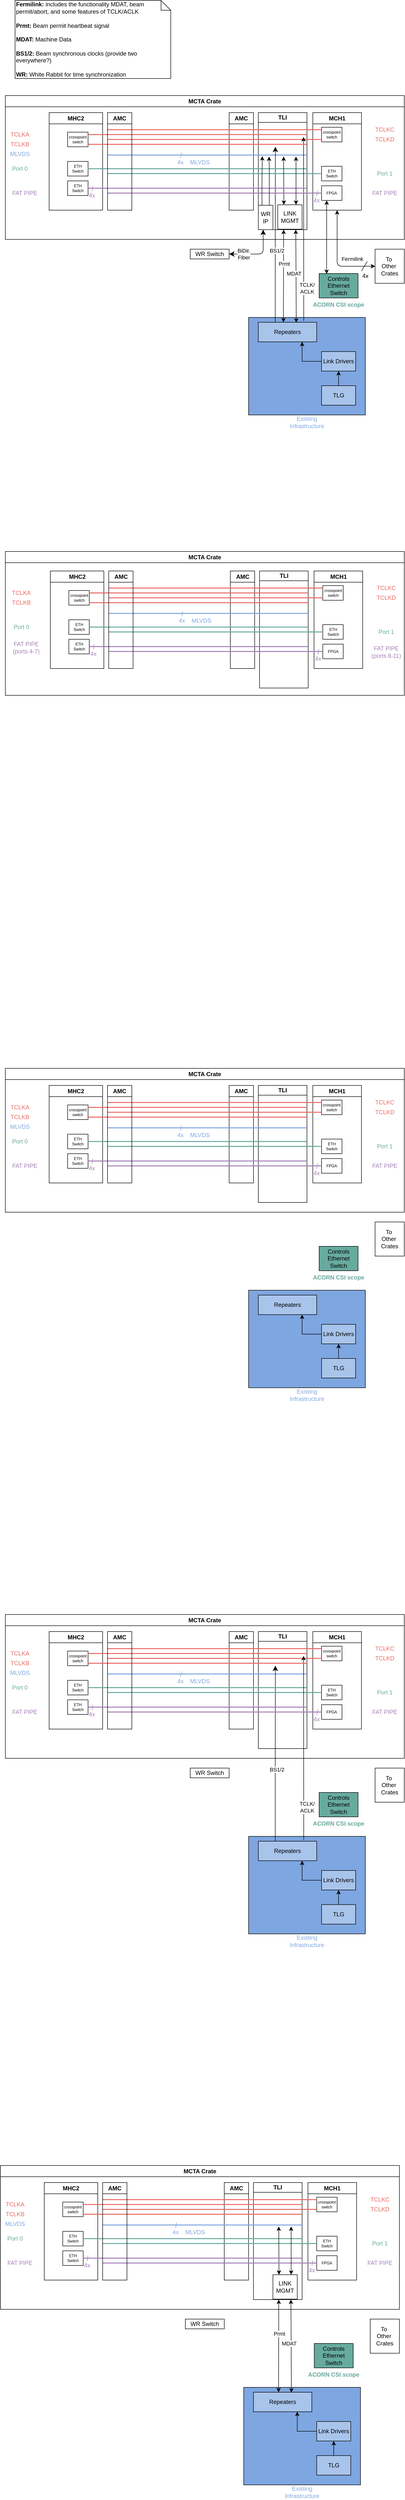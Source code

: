 <mxfile version="24.4.0" type="github">
  <diagram name="Page-1" id="LWEZlGGbSrIIkCykrBxC">
    <mxGraphModel dx="2074" dy="1140" grid="1" gridSize="10" guides="1" tooltips="1" connect="1" arrows="1" fold="1" page="1" pageScale="1" pageWidth="850" pageHeight="1100" math="0" shadow="0">
      <root>
        <mxCell id="0" />
        <mxCell id="1" parent="0" />
        <mxCell id="h7kvZbICp2aqLXOeY_oO-31" value="" style="rounded=0;whiteSpace=wrap;html=1;labelBackgroundColor=none;fillColor=#7EA6E0;" parent="1" vertex="1">
          <mxGeometry x="520" y="690" width="240" height="200" as="geometry" />
        </mxCell>
        <mxCell id="NNJ1faXIut8Of5q7evjf-1" value="MCH1" style="swimlane;whiteSpace=wrap;html=1;" parent="1" vertex="1">
          <mxGeometry x="652" y="270" width="100" height="200" as="geometry" />
        </mxCell>
        <mxCell id="NNJ1faXIut8Of5q7evjf-40" value="&lt;div style=&quot;font-size: 8px;&quot;&gt;&lt;span style=&quot;background-color: initial; font-size: 8px;&quot;&gt;&lt;font style=&quot;font-size: 8px;&quot;&gt;crosspoint&lt;/font&gt;&lt;/span&gt;&lt;/div&gt;&lt;div style=&quot;font-size: 8px;&quot;&gt;&lt;span style=&quot;background-color: initial; font-size: 8px;&quot;&gt;&lt;font style=&quot;font-size: 8px;&quot;&gt;switch&lt;/font&gt;&lt;/span&gt;&lt;/div&gt;" style="rounded=0;whiteSpace=wrap;html=1;align=center;fontSize=8;" parent="NNJ1faXIut8Of5q7evjf-1" vertex="1">
          <mxGeometry x="18" y="30" width="42" height="30" as="geometry" />
        </mxCell>
        <mxCell id="h7kvZbICp2aqLXOeY_oO-13" value="ETH&lt;br&gt;Switch" style="rounded=0;whiteSpace=wrap;html=1;align=center;fontSize=8;" parent="NNJ1faXIut8Of5q7evjf-1" vertex="1">
          <mxGeometry x="18" y="110" width="42" height="30" as="geometry" />
        </mxCell>
        <mxCell id="h7kvZbICp2aqLXOeY_oO-23" value="" style="endArrow=none;html=1;rounded=0;strokeColor=#A680B8;" parent="NNJ1faXIut8Of5q7evjf-1" edge="1">
          <mxGeometry width="50" height="50" relative="1" as="geometry">
            <mxPoint x="8" y="171" as="sourcePoint" />
            <mxPoint x="10" y="160" as="targetPoint" />
          </mxGeometry>
        </mxCell>
        <mxCell id="h7kvZbICp2aqLXOeY_oO-24" value="&lt;font color=&quot;#a680b8&quot;&gt;4x&lt;/font&gt;" style="text;html=1;align=center;verticalAlign=middle;whiteSpace=wrap;rounded=0;strokeColor=none;" parent="NNJ1faXIut8Of5q7evjf-1" vertex="1">
          <mxGeometry x="-22" y="165" width="60" height="30" as="geometry" />
        </mxCell>
        <mxCell id="h7kvZbICp2aqLXOeY_oO-29" value="FPGA" style="rounded=0;whiteSpace=wrap;html=1;align=center;fontSize=8;" parent="NNJ1faXIut8Of5q7evjf-1" vertex="1">
          <mxGeometry x="18" y="150" width="42" height="30" as="geometry" />
        </mxCell>
        <mxCell id="NNJ1faXIut8Of5q7evjf-2" value="TLI" style="swimlane;whiteSpace=wrap;html=1;startSize=20;" parent="1" vertex="1">
          <mxGeometry x="540" y="270" width="100" height="240" as="geometry" />
        </mxCell>
        <mxCell id="h7kvZbICp2aqLXOeY_oO-4" value="LINK MGMT" style="rounded=0;whiteSpace=wrap;html=1;" parent="NNJ1faXIut8Of5q7evjf-2" vertex="1">
          <mxGeometry x="40" y="189" width="50" height="50" as="geometry" />
        </mxCell>
        <mxCell id="NNJ1faXIut8Of5q7evjf-3" value="MHC2" style="swimlane;whiteSpace=wrap;html=1;" parent="1" vertex="1">
          <mxGeometry x="110" y="270" width="110" height="200" as="geometry" />
        </mxCell>
        <mxCell id="NNJ1faXIut8Of5q7evjf-42" value="&lt;div style=&quot;font-size: 8px;&quot;&gt;&lt;span style=&quot;background-color: initial; font-size: 8px;&quot;&gt;&lt;font style=&quot;font-size: 8px;&quot;&gt;crosspoint&lt;/font&gt;&lt;/span&gt;&lt;/div&gt;&lt;div style=&quot;font-size: 8px;&quot;&gt;&lt;span style=&quot;background-color: initial; font-size: 8px;&quot;&gt;&lt;font style=&quot;font-size: 8px;&quot;&gt;switch&lt;/font&gt;&lt;/span&gt;&lt;/div&gt;" style="rounded=0;whiteSpace=wrap;html=1;align=center;fontSize=8;" parent="NNJ1faXIut8Of5q7evjf-3" vertex="1">
          <mxGeometry x="38" y="40" width="42" height="30" as="geometry" />
        </mxCell>
        <mxCell id="h7kvZbICp2aqLXOeY_oO-12" value="ETH&lt;br&gt;Switch" style="rounded=0;whiteSpace=wrap;html=1;align=center;fontSize=8;" parent="NNJ1faXIut8Of5q7evjf-3" vertex="1">
          <mxGeometry x="38" y="100" width="42" height="30" as="geometry" />
        </mxCell>
        <mxCell id="h7kvZbICp2aqLXOeY_oO-20" value="" style="endArrow=none;html=1;rounded=0;strokeColor=#A680B8;" parent="NNJ1faXIut8Of5q7evjf-3" edge="1">
          <mxGeometry width="50" height="50" relative="1" as="geometry">
            <mxPoint x="88" y="161" as="sourcePoint" />
            <mxPoint x="90" y="150" as="targetPoint" />
          </mxGeometry>
        </mxCell>
        <mxCell id="h7kvZbICp2aqLXOeY_oO-21" value="&lt;font color=&quot;#a680b8&quot;&gt;4x&lt;/font&gt;" style="text;html=1;align=center;verticalAlign=middle;whiteSpace=wrap;rounded=0;strokeColor=none;" parent="NNJ1faXIut8Of5q7evjf-3" vertex="1">
          <mxGeometry x="58" y="155" width="60" height="30" as="geometry" />
        </mxCell>
        <mxCell id="h7kvZbICp2aqLXOeY_oO-28" value="ETH&lt;br&gt;Switch" style="rounded=0;whiteSpace=wrap;html=1;align=center;fontSize=8;" parent="NNJ1faXIut8Of5q7evjf-3" vertex="1">
          <mxGeometry x="38" y="140" width="42" height="30" as="geometry" />
        </mxCell>
        <mxCell id="NNJ1faXIut8Of5q7evjf-4" value="AMC" style="swimlane;whiteSpace=wrap;html=1;" parent="1" vertex="1">
          <mxGeometry x="480" y="270" width="50" height="200" as="geometry" />
        </mxCell>
        <mxCell id="NNJ1faXIut8Of5q7evjf-10" value="&lt;b&gt;Fermilink:&lt;/b&gt; includes the functionality MDAT, beam permit/abort, and some features of&amp;nbsp;TCLK/ACLK&lt;div&gt;&lt;br&gt;&lt;b&gt;Prmt:&lt;/b&gt; Beam permit heartbeat signal&lt;br&gt;&lt;br&gt;&lt;b&gt;MDAT:&lt;/b&gt; Machine Data&lt;br&gt;&lt;br&gt;&lt;b&gt;BS1/2:&lt;/b&gt; Beam synchronous clocks (provide two everywhere?)&lt;br&gt;&lt;br&gt;&lt;b&gt;WR:&lt;/b&gt; White Rabbit for time synchronization&lt;/div&gt;" style="shape=note;size=20;whiteSpace=wrap;html=1;align=left;" parent="1" vertex="1">
          <mxGeometry x="40" y="40" width="320" height="160" as="geometry" />
        </mxCell>
        <mxCell id="NNJ1faXIut8Of5q7evjf-12" value="TCLKA" style="text;html=1;strokeColor=none;fillColor=none;align=center;verticalAlign=middle;whiteSpace=wrap;rounded=0;fontColor=#EA6B66;" parent="1" vertex="1">
          <mxGeometry x="20" y="300" width="60" height="30" as="geometry" />
        </mxCell>
        <mxCell id="NNJ1faXIut8Of5q7evjf-15" value="TCLKB" style="text;html=1;strokeColor=none;fillColor=none;align=center;verticalAlign=middle;whiteSpace=wrap;rounded=0;fontColor=#EA6B66;" parent="1" vertex="1">
          <mxGeometry x="20" y="320" width="60" height="30" as="geometry" />
        </mxCell>
        <mxCell id="NNJ1faXIut8Of5q7evjf-16" value="" style="line;strokeWidth=2;html=1;strokeColor=#EA6B66;" parent="1" vertex="1">
          <mxGeometry x="230" y="320" width="440" height="10" as="geometry" />
        </mxCell>
        <mxCell id="NNJ1faXIut8Of5q7evjf-17" value="" style="line;strokeWidth=2;html=1;strokeColor=#EA6B66;" parent="1" vertex="1">
          <mxGeometry x="230" y="300" width="440" height="10" as="geometry" />
        </mxCell>
        <mxCell id="NNJ1faXIut8Of5q7evjf-18" value="TCLKC" style="text;html=1;strokeColor=none;fillColor=none;align=center;verticalAlign=middle;whiteSpace=wrap;rounded=0;fontColor=#EA6B66;" parent="1" vertex="1">
          <mxGeometry x="770" y="290" width="60" height="30" as="geometry" />
        </mxCell>
        <mxCell id="NNJ1faXIut8Of5q7evjf-19" value="TCLKD" style="text;html=1;strokeColor=none;fillColor=none;align=center;verticalAlign=middle;whiteSpace=wrap;rounded=0;fontColor=#EA6B66;" parent="1" vertex="1">
          <mxGeometry x="770" y="310" width="60" height="30" as="geometry" />
        </mxCell>
        <mxCell id="NNJ1faXIut8Of5q7evjf-23" value="" style="line;strokeWidth=2;html=1;strokeColor=#7EA6E0;fontColor=#7EA6E0;" parent="1" vertex="1">
          <mxGeometry x="230" y="352" width="410" height="10" as="geometry" />
        </mxCell>
        <mxCell id="NNJ1faXIut8Of5q7evjf-24" value="Prmt" style="endArrow=classic;html=1;rounded=0;exitX=0.43;exitY=0;exitDx=0;exitDy=0;exitPerimeter=0;startArrow=classic;startFill=1;" parent="1" source="NNJ1faXIut8Of5q7evjf-47" edge="1">
          <mxGeometry x="0.264" y="-1" width="50" height="50" relative="1" as="geometry">
            <mxPoint x="600" y="670" as="sourcePoint" />
            <mxPoint x="592" y="510" as="targetPoint" />
            <mxPoint as="offset" />
          </mxGeometry>
        </mxCell>
        <mxCell id="NNJ1faXIut8Of5q7evjf-27" value="BiDir.&lt;br&gt;Fiber" style="edgeStyle=elbowEdgeStyle;elbow=vertical;endArrow=classic;html=1;curved=0;rounded=1;endSize=8;startSize=8;exitX=1;exitY=0.5;exitDx=0;exitDy=0;startArrow=classic;startFill=1;" parent="1" source="NNJ1faXIut8Of5q7evjf-44" edge="1">
          <mxGeometry x="-0.5" width="50" height="50" relative="1" as="geometry">
            <mxPoint x="550" y="545" as="sourcePoint" />
            <mxPoint x="550" y="510" as="targetPoint" />
            <mxPoint as="offset" />
            <Array as="points">
              <mxPoint x="530" y="560" />
            </Array>
          </mxGeometry>
        </mxCell>
        <mxCell id="NNJ1faXIut8Of5q7evjf-29" value="BS1/2" style="edgeStyle=elbowEdgeStyle;elbow=vertical;endArrow=classic;html=1;curved=0;rounded=0;endSize=8;startSize=8;exitX=0.29;exitY=0;exitDx=0;exitDy=0;exitPerimeter=0;" parent="1" source="NNJ1faXIut8Of5q7evjf-47" edge="1">
          <mxGeometry x="-0.185" y="-3" width="50" height="50" relative="1" as="geometry">
            <mxPoint x="570" y="740" as="sourcePoint" />
            <mxPoint x="575" y="340" as="targetPoint" />
            <Array as="points" />
            <mxPoint as="offset" />
          </mxGeometry>
        </mxCell>
        <mxCell id="NNJ1faXIut8Of5q7evjf-31" value="" style="line;strokeWidth=2;html=1;strokeColor=#67AB9F;" parent="1" vertex="1">
          <mxGeometry x="190" y="380" width="450" height="10" as="geometry" />
        </mxCell>
        <mxCell id="NNJ1faXIut8Of5q7evjf-32" value="" style="line;strokeWidth=2;html=1;strokeColor=#67AB9F;" parent="1" vertex="1">
          <mxGeometry x="230" y="390" width="440" height="10" as="geometry" />
        </mxCell>
        <mxCell id="NNJ1faXIut8Of5q7evjf-33" value="Port 0" style="text;html=1;strokeColor=none;fillColor=none;align=center;verticalAlign=middle;whiteSpace=wrap;rounded=0;fontColor=#67AB9F;" parent="1" vertex="1">
          <mxGeometry x="20" y="370" width="60" height="30" as="geometry" />
        </mxCell>
        <mxCell id="NNJ1faXIut8Of5q7evjf-34" value="Port 1" style="text;html=1;strokeColor=none;fillColor=none;align=center;verticalAlign=middle;whiteSpace=wrap;rounded=0;fontColor=#67AB9F;" parent="1" vertex="1">
          <mxGeometry x="770" y="380" width="60" height="30" as="geometry" />
        </mxCell>
        <mxCell id="NNJ1faXIut8Of5q7evjf-36" value="TCLK/&lt;br&gt;ACLK" style="endArrow=classic;html=1;rounded=0;exitX=0.778;exitY=-0.067;exitDx=0;exitDy=0;exitPerimeter=0;startArrow=none;startFill=0;" parent="1" source="NNJ1faXIut8Of5q7evjf-47" edge="1">
          <mxGeometry x="-0.643" y="-7" width="50" height="50" relative="1" as="geometry">
            <mxPoint x="634.16" y="709" as="sourcePoint" />
            <mxPoint x="633" y="320" as="targetPoint" />
            <mxPoint as="offset" />
          </mxGeometry>
        </mxCell>
        <mxCell id="NNJ1faXIut8Of5q7evjf-37" value="MDAT" style="endArrow=classic;html=1;rounded=0;exitX=0.65;exitY=0.017;exitDx=0;exitDy=0;exitPerimeter=0;startArrow=classic;startFill=1;" parent="1" source="NNJ1faXIut8Of5q7evjf-47" edge="1">
          <mxGeometry x="0.055" y="4" width="50" height="50" relative="1" as="geometry">
            <mxPoint x="620" y="740" as="sourcePoint" />
            <mxPoint x="617" y="510" as="targetPoint" />
            <mxPoint as="offset" />
          </mxGeometry>
        </mxCell>
        <mxCell id="NNJ1faXIut8Of5q7evjf-41" value="&lt;font color=&quot;#7ea6e0&quot;&gt;MLVDS&lt;/font&gt;" style="text;html=1;strokeColor=none;fillColor=none;align=center;verticalAlign=middle;whiteSpace=wrap;rounded=0;fontColor=#67AB9F;" parent="1" vertex="1">
          <mxGeometry x="20" y="340" width="60" height="30" as="geometry" />
        </mxCell>
        <mxCell id="NNJ1faXIut8Of5q7evjf-44" value="WR Switch" style="rounded=0;whiteSpace=wrap;html=1;" parent="1" vertex="1">
          <mxGeometry x="400" y="550" width="80" height="20" as="geometry" />
        </mxCell>
        <mxCell id="NNJ1faXIut8Of5q7evjf-47" value="Repeaters" style="rounded=0;whiteSpace=wrap;html=1;points=[[0,0,0,0,0],[0,0.25,0,0,0],[0,0.5,0,0,0],[0,0.75,0,0,0],[0,1,0,0,0],[0.14,0,0,0,0],[0.25,1,0,0,0],[0.29,0,0,0,0],[0.43,0,0,0,0],[0.5,1,0,0,0],[0.57,0,0,0,0],[0.71,0,0,0,0],[0.75,1,0,0,0],[0.86,0,0,0,0],[1,0,0,0,0],[1,0.25,0,0,0],[1,0.5,0,0,0],[1,0.75,0,0,0],[1,1,0,0,0]];fillColor=#A9C4EB;" parent="1" vertex="1">
          <mxGeometry x="540" y="700" width="120" height="40" as="geometry" />
        </mxCell>
        <mxCell id="NNJ1faXIut8Of5q7evjf-53" value="TLG" style="rounded=0;whiteSpace=wrap;html=1;points=[[0,0,0,0,0],[0,0.25,0,0,0],[0,0.5,0,0,0],[0,0.75,0,0,0],[0,1,0,0,0],[0.14,0,0,0,0],[0.25,1,0,0,0],[0.29,0,0,0,0],[0.43,0,0,0,0],[0.5,1,0,0,0],[0.57,0,0,0,0],[0.71,0,0,0,0],[0.75,1,0,0,0],[0.86,0,0,0,0],[1,0,0,0,0],[1,0.25,0,0,0],[1,0.5,0,0,0],[1,0.75,0,0,0],[1,1,0,0,0]];fillColor=#A9C4EB;" parent="1" vertex="1">
          <mxGeometry x="670" y="830" width="70" height="40" as="geometry" />
        </mxCell>
        <mxCell id="NNJ1faXIut8Of5q7evjf-55" style="edgeStyle=orthogonalEdgeStyle;rounded=0;orthogonalLoop=1;jettySize=auto;html=1;entryX=0.75;entryY=1;entryDx=0;entryDy=0;entryPerimeter=0;exitX=0;exitY=0.5;exitDx=0;exitDy=0;exitPerimeter=0;" parent="1" source="NNJ1faXIut8Of5q7evjf-56" target="NNJ1faXIut8Of5q7evjf-47" edge="1">
          <mxGeometry relative="1" as="geometry">
            <mxPoint x="690" y="820" as="sourcePoint" />
          </mxGeometry>
        </mxCell>
        <mxCell id="NNJ1faXIut8Of5q7evjf-56" value="Link Drivers" style="rounded=0;whiteSpace=wrap;html=1;points=[[0,0,0,0,0],[0,0.25,0,0,0],[0,0.5,0,0,0],[0,0.75,0,0,0],[0,1,0,0,0],[0.14,0,0,0,0],[0.25,1,0,0,0],[0.29,0,0,0,0],[0.43,0,0,0,0],[0.5,1,0,0,0],[0.57,0,0,0,0],[0.71,0,0,0,0],[0.75,1,0,0,0],[0.86,0,0,0,0],[1,0,0,0,0],[1,0.25,0,0,0],[1,0.5,0,0,0],[1,0.75,0,0,0],[1,1,0,0,0]];fillColor=#A9C4EB;" parent="1" vertex="1">
          <mxGeometry x="670" y="760" width="70" height="40" as="geometry" />
        </mxCell>
        <mxCell id="NNJ1faXIut8Of5q7evjf-57" style="edgeStyle=orthogonalEdgeStyle;rounded=0;orthogonalLoop=1;jettySize=auto;html=1;exitX=0.43;exitY=0;exitDx=0;exitDy=0;exitPerimeter=0;entryX=0.5;entryY=1;entryDx=0;entryDy=0;entryPerimeter=0;" parent="1" source="NNJ1faXIut8Of5q7evjf-53" target="NNJ1faXIut8Of5q7evjf-56" edge="1">
          <mxGeometry relative="1" as="geometry" />
        </mxCell>
        <mxCell id="NNJ1faXIut8Of5q7evjf-58" value="FAT PIPE" style="text;html=1;strokeColor=none;fillColor=none;align=center;verticalAlign=middle;whiteSpace=wrap;rounded=0;fontColor=#A680B8;" parent="1" vertex="1">
          <mxGeometry x="770" y="420" width="60" height="30" as="geometry" />
        </mxCell>
        <mxCell id="h7kvZbICp2aqLXOeY_oO-5" style="edgeStyle=orthogonalEdgeStyle;rounded=0;orthogonalLoop=1;jettySize=auto;html=1;exitX=0.25;exitY=0;exitDx=0;exitDy=0;startArrow=classic;startFill=1;" parent="1" source="h7kvZbICp2aqLXOeY_oO-4" edge="1">
          <mxGeometry relative="1" as="geometry">
            <mxPoint x="592" y="360" as="targetPoint" />
          </mxGeometry>
        </mxCell>
        <mxCell id="h7kvZbICp2aqLXOeY_oO-6" value="To&amp;nbsp;&lt;br&gt;Other&amp;nbsp;&lt;br&gt;Crates" style="rounded=0;whiteSpace=wrap;html=1;points=[[0,0,0,0,0],[0,0.25,0,0,0],[0,0.5,0,0,0],[0,0.75,0,0,0],[0,1,0,0,0],[0.14,0,0,0,0],[0.25,1,0,0,0],[0.29,0,0,0,0],[0.43,0,0,0,0],[0.5,1,0,0,0],[0.57,0,0,0,0],[0.71,0,0,0,0],[0.75,1,0,0,0],[0.86,0,0,0,0],[1,0,0,0,0],[1,0.25,0,0,0],[1,0.5,0,0,0],[1,0.75,0,0,0],[1,1,0,0,0]];" parent="1" vertex="1">
          <mxGeometry x="780" y="550" width="60" height="70" as="geometry" />
        </mxCell>
        <mxCell id="h7kvZbICp2aqLXOeY_oO-7" value="Fermilink" style="edgeStyle=orthogonalEdgeStyle;rounded=1;orthogonalLoop=1;jettySize=auto;html=1;exitX=0.5;exitY=1;exitDx=0;exitDy=0;entryX=0;entryY=0.5;entryDx=0;entryDy=0;entryPerimeter=0;startArrow=classic;startFill=1;curved=0;" parent="1" source="NNJ1faXIut8Of5q7evjf-1" target="h7kvZbICp2aqLXOeY_oO-6" edge="1">
          <mxGeometry x="0.507" y="15" relative="1" as="geometry">
            <mxPoint as="offset" />
          </mxGeometry>
        </mxCell>
        <mxCell id="h7kvZbICp2aqLXOeY_oO-11" value="FAT PIPE" style="text;html=1;strokeColor=none;fillColor=none;align=center;verticalAlign=middle;whiteSpace=wrap;rounded=0;fontColor=#A680B8;" parent="1" vertex="1">
          <mxGeometry x="30" y="420" width="60" height="30" as="geometry" />
        </mxCell>
        <mxCell id="h7kvZbICp2aqLXOeY_oO-14" value="" style="line;strokeWidth=2;html=1;strokeColor=#A680B8;" parent="1" vertex="1">
          <mxGeometry x="190" y="420" width="450" height="10" as="geometry" />
        </mxCell>
        <mxCell id="h7kvZbICp2aqLXOeY_oO-15" value="" style="line;strokeWidth=2;html=1;strokeColor=#A680B8;" parent="1" vertex="1">
          <mxGeometry x="230" y="430" width="440" height="10" as="geometry" />
        </mxCell>
        <mxCell id="h7kvZbICp2aqLXOeY_oO-17" style="edgeStyle=orthogonalEdgeStyle;rounded=0;orthogonalLoop=1;jettySize=auto;html=1;exitX=0.75;exitY=0;exitDx=0;exitDy=0;entryX=0.945;entryY=0.8;entryDx=0;entryDy=0;entryPerimeter=0;startArrow=classic;startFill=1;" parent="1" source="h7kvZbICp2aqLXOeY_oO-4" target="NNJ1faXIut8Of5q7evjf-23" edge="1">
          <mxGeometry relative="1" as="geometry">
            <mxPoint x="620" y="420" as="targetPoint" />
          </mxGeometry>
        </mxCell>
        <mxCell id="h7kvZbICp2aqLXOeY_oO-18" value="" style="endArrow=none;html=1;rounded=0;" parent="1" edge="1">
          <mxGeometry width="50" height="50" relative="1" as="geometry">
            <mxPoint x="752" y="595" as="sourcePoint" />
            <mxPoint x="764" y="575" as="targetPoint" />
          </mxGeometry>
        </mxCell>
        <mxCell id="h7kvZbICp2aqLXOeY_oO-19" value="4x" style="text;html=1;align=center;verticalAlign=middle;whiteSpace=wrap;rounded=0;" parent="1" vertex="1">
          <mxGeometry x="730" y="590" width="60" height="30" as="geometry" />
        </mxCell>
        <mxCell id="h7kvZbICp2aqLXOeY_oO-25" value="" style="line;strokeWidth=2;html=1;strokeColor=#EA6B66;" parent="1" vertex="1">
          <mxGeometry x="190" y="330" width="450" height="10" as="geometry" />
        </mxCell>
        <mxCell id="h7kvZbICp2aqLXOeY_oO-26" value="" style="line;strokeWidth=2;html=1;strokeColor=#EA6B66;" parent="1" vertex="1">
          <mxGeometry x="190" y="310" width="450" height="10" as="geometry" />
        </mxCell>
        <mxCell id="h7kvZbICp2aqLXOeY_oO-27" value="AMC" style="swimlane;whiteSpace=wrap;html=1;" parent="1" vertex="1">
          <mxGeometry x="230" y="270" width="50" height="200" as="geometry" />
        </mxCell>
        <mxCell id="h7kvZbICp2aqLXOeY_oO-32" value="&lt;font color=&quot;#7ea6e0&quot;&gt;Existing Infrastructure&lt;/font&gt;" style="text;html=1;align=center;verticalAlign=middle;whiteSpace=wrap;rounded=0;" parent="1" vertex="1">
          <mxGeometry x="610" y="890" width="60" height="30" as="geometry" />
        </mxCell>
        <mxCell id="h7kvZbICp2aqLXOeY_oO-33" value="Controls&lt;div&gt;Ethernet&lt;br&gt;Switch&lt;/div&gt;" style="rounded=0;whiteSpace=wrap;html=1;fillColor=#67AB9F;" parent="1" vertex="1">
          <mxGeometry x="665" y="600" width="80" height="50" as="geometry" />
        </mxCell>
        <mxCell id="h7kvZbICp2aqLXOeY_oO-37" value="MCTA Crate" style="swimlane;whiteSpace=wrap;html=1;" parent="1" vertex="1">
          <mxGeometry x="20" y="235" width="820" height="295" as="geometry" />
        </mxCell>
        <mxCell id="S81dfLKl78ftMpMsxD3t-1" value="" style="endArrow=none;html=1;rounded=0;strokeColor=#7EA6E0;" parent="h7kvZbICp2aqLXOeY_oO-37" edge="1">
          <mxGeometry width="50" height="50" relative="1" as="geometry">
            <mxPoint x="360" y="128" as="sourcePoint" />
            <mxPoint x="362" y="117" as="targetPoint" />
          </mxGeometry>
        </mxCell>
        <mxCell id="S81dfLKl78ftMpMsxD3t-2" value="&lt;font color=&quot;#7ea6e0&quot;&gt;4x&lt;/font&gt;" style="text;html=1;align=center;verticalAlign=middle;whiteSpace=wrap;rounded=0;strokeColor=none;" parent="h7kvZbICp2aqLXOeY_oO-37" vertex="1">
          <mxGeometry x="330" y="122" width="60" height="30" as="geometry" />
        </mxCell>
        <mxCell id="S81dfLKl78ftMpMsxD3t-3" value="WR&lt;br&gt;&lt;div&gt;IP&lt;/div&gt;" style="rounded=0;whiteSpace=wrap;html=1;" parent="h7kvZbICp2aqLXOeY_oO-37" vertex="1">
          <mxGeometry x="520" y="225" width="30" height="50" as="geometry" />
        </mxCell>
        <mxCell id="S81dfLKl78ftMpMsxD3t-7" value="&lt;font color=&quot;#7ea6e0&quot;&gt;MLVDS&lt;/font&gt;" style="text;html=1;align=center;verticalAlign=middle;whiteSpace=wrap;rounded=0;strokeColor=none;" parent="h7kvZbICp2aqLXOeY_oO-37" vertex="1">
          <mxGeometry x="370" y="122" width="60" height="30" as="geometry" />
        </mxCell>
        <mxCell id="h7kvZbICp2aqLXOeY_oO-30" value="" style="edgeStyle=orthogonalEdgeStyle;rounded=0;orthogonalLoop=1;jettySize=auto;html=1;exitX=0.25;exitY=1;exitDx=0;exitDy=0;startArrow=classic;startFill=1;entryX=0.192;entryY=0.016;entryDx=0;entryDy=0;entryPerimeter=0;" parent="1" source="h7kvZbICp2aqLXOeY_oO-29" target="h7kvZbICp2aqLXOeY_oO-33" edge="1">
          <mxGeometry x="1" y="10" relative="1" as="geometry">
            <mxPoint x="680.345" y="640" as="targetPoint" />
            <mxPoint x="-10" y="10" as="offset" />
          </mxGeometry>
        </mxCell>
        <mxCell id="S81dfLKl78ftMpMsxD3t-4" style="edgeStyle=orthogonalEdgeStyle;rounded=0;orthogonalLoop=1;jettySize=auto;html=1;exitX=0.25;exitY=0;exitDx=0;exitDy=0;entryX=0.776;entryY=0.72;entryDx=0;entryDy=0;entryPerimeter=0;" parent="1" source="S81dfLKl78ftMpMsxD3t-3" target="NNJ1faXIut8Of5q7evjf-23" edge="1">
          <mxGeometry relative="1" as="geometry" />
        </mxCell>
        <mxCell id="S81dfLKl78ftMpMsxD3t-5" style="edgeStyle=orthogonalEdgeStyle;rounded=0;orthogonalLoop=1;jettySize=auto;html=1;exitX=0.75;exitY=0;exitDx=0;exitDy=0;" parent="1" source="S81dfLKl78ftMpMsxD3t-3" edge="1">
          <mxGeometry relative="1" as="geometry">
            <mxPoint x="562" y="360" as="targetPoint" />
            <Array as="points">
              <mxPoint x="562" y="385" />
              <mxPoint x="562" y="305" />
            </Array>
          </mxGeometry>
        </mxCell>
        <mxCell id="kRSWdQYOtQj_XV_GTH55-1" value="&lt;b style=&quot;forced-color-adjust: none; color: rgb(0, 0, 0); font-family: Helvetica; font-size: 12px; font-style: normal; font-variant-ligatures: normal; font-variant-caps: normal; letter-spacing: normal; orphans: 2; text-indent: 0px; text-transform: none; widows: 2; word-spacing: 0px; -webkit-text-stroke-width: 0px; white-space: normal; background-color: rgb(251, 251, 251); text-decoration-thickness: initial; text-decoration-style: initial; text-decoration-color: initial;&quot;&gt;&lt;font color=&quot;#67ab9f&quot; style=&quot;forced-color-adjust: none;&quot;&gt;ACORN CSI scope&lt;/font&gt;&lt;/b&gt;" style="text;whiteSpace=wrap;html=1;align=center;" vertex="1" parent="1">
          <mxGeometry x="640" y="650" width="130" height="40" as="geometry" />
        </mxCell>
        <mxCell id="kRSWdQYOtQj_XV_GTH55-38" value="MCTA Crate" style="swimlane;whiteSpace=wrap;html=1;" vertex="1" parent="1">
          <mxGeometry x="20" y="1170" width="820" height="295" as="geometry">
            <mxRectangle x="20" y="1170" width="110" height="30" as="alternateBounds" />
          </mxGeometry>
        </mxCell>
        <mxCell id="kRSWdQYOtQj_XV_GTH55-2" value="MCH1" style="swimlane;whiteSpace=wrap;html=1;" vertex="1" parent="kRSWdQYOtQj_XV_GTH55-38">
          <mxGeometry x="634.5" y="40" width="100" height="200" as="geometry" />
        </mxCell>
        <mxCell id="kRSWdQYOtQj_XV_GTH55-3" value="&lt;div style=&quot;font-size: 8px;&quot;&gt;&lt;span style=&quot;background-color: initial; font-size: 8px;&quot;&gt;&lt;font style=&quot;font-size: 8px;&quot;&gt;crosspoint&lt;/font&gt;&lt;/span&gt;&lt;/div&gt;&lt;div style=&quot;font-size: 8px;&quot;&gt;&lt;span style=&quot;background-color: initial; font-size: 8px;&quot;&gt;&lt;font style=&quot;font-size: 8px;&quot;&gt;switch&lt;/font&gt;&lt;/span&gt;&lt;/div&gt;" style="rounded=0;whiteSpace=wrap;html=1;align=center;fontSize=8;" vertex="1" parent="kRSWdQYOtQj_XV_GTH55-2">
          <mxGeometry x="18" y="30" width="42" height="30" as="geometry" />
        </mxCell>
        <mxCell id="kRSWdQYOtQj_XV_GTH55-4" value="ETH&lt;br&gt;Switch" style="rounded=0;whiteSpace=wrap;html=1;align=center;fontSize=8;" vertex="1" parent="kRSWdQYOtQj_XV_GTH55-2">
          <mxGeometry x="18" y="110" width="42" height="30" as="geometry" />
        </mxCell>
        <mxCell id="kRSWdQYOtQj_XV_GTH55-5" value="" style="endArrow=none;html=1;rounded=0;strokeColor=#A680B8;" edge="1" parent="kRSWdQYOtQj_XV_GTH55-2">
          <mxGeometry width="50" height="50" relative="1" as="geometry">
            <mxPoint x="8" y="171" as="sourcePoint" />
            <mxPoint x="10" y="160" as="targetPoint" />
          </mxGeometry>
        </mxCell>
        <mxCell id="kRSWdQYOtQj_XV_GTH55-6" value="&lt;font color=&quot;#a680b8&quot;&gt;4x&lt;/font&gt;" style="text;html=1;align=center;verticalAlign=middle;whiteSpace=wrap;rounded=0;strokeColor=none;" vertex="1" parent="kRSWdQYOtQj_XV_GTH55-2">
          <mxGeometry x="-22" y="165" width="60" height="30" as="geometry" />
        </mxCell>
        <mxCell id="kRSWdQYOtQj_XV_GTH55-7" value="FPGA" style="rounded=0;whiteSpace=wrap;html=1;align=center;fontSize=8;" vertex="1" parent="kRSWdQYOtQj_XV_GTH55-2">
          <mxGeometry x="18" y="150" width="42" height="30" as="geometry" />
        </mxCell>
        <mxCell id="kRSWdQYOtQj_XV_GTH55-8" value="TLI" style="swimlane;whiteSpace=wrap;html=1;startSize=20;" vertex="1" parent="kRSWdQYOtQj_XV_GTH55-38">
          <mxGeometry x="522.5" y="40" width="100" height="240" as="geometry" />
        </mxCell>
        <mxCell id="kRSWdQYOtQj_XV_GTH55-10" value="MHC2" style="swimlane;whiteSpace=wrap;html=1;" vertex="1" parent="kRSWdQYOtQj_XV_GTH55-38">
          <mxGeometry x="92.5" y="40" width="110" height="200" as="geometry">
            <mxRectangle x="92.5" y="40" width="70" height="30" as="alternateBounds" />
          </mxGeometry>
        </mxCell>
        <mxCell id="kRSWdQYOtQj_XV_GTH55-11" value="&lt;div style=&quot;font-size: 8px;&quot;&gt;&lt;span style=&quot;background-color: initial; font-size: 8px;&quot;&gt;&lt;font style=&quot;font-size: 8px;&quot;&gt;crosspoint&lt;/font&gt;&lt;/span&gt;&lt;/div&gt;&lt;div style=&quot;font-size: 8px;&quot;&gt;&lt;span style=&quot;background-color: initial; font-size: 8px;&quot;&gt;&lt;font style=&quot;font-size: 8px;&quot;&gt;switch&lt;/font&gt;&lt;/span&gt;&lt;/div&gt;" style="rounded=0;whiteSpace=wrap;html=1;align=center;fontSize=8;" vertex="1" parent="kRSWdQYOtQj_XV_GTH55-10">
          <mxGeometry x="38" y="40" width="42" height="30" as="geometry" />
        </mxCell>
        <mxCell id="kRSWdQYOtQj_XV_GTH55-12" value="ETH&lt;br&gt;Switch" style="rounded=0;whiteSpace=wrap;html=1;align=center;fontSize=8;" vertex="1" parent="kRSWdQYOtQj_XV_GTH55-10">
          <mxGeometry x="38" y="100" width="42" height="30" as="geometry" />
        </mxCell>
        <mxCell id="kRSWdQYOtQj_XV_GTH55-13" value="" style="endArrow=none;html=1;rounded=0;strokeColor=#A680B8;" edge="1" parent="kRSWdQYOtQj_XV_GTH55-10">
          <mxGeometry width="50" height="50" relative="1" as="geometry">
            <mxPoint x="88" y="161" as="sourcePoint" />
            <mxPoint x="90" y="150" as="targetPoint" />
          </mxGeometry>
        </mxCell>
        <mxCell id="kRSWdQYOtQj_XV_GTH55-14" value="&lt;font color=&quot;#a680b8&quot;&gt;4x&lt;/font&gt;" style="text;html=1;align=center;verticalAlign=middle;whiteSpace=wrap;rounded=0;strokeColor=none;" vertex="1" parent="kRSWdQYOtQj_XV_GTH55-10">
          <mxGeometry x="58" y="155" width="60" height="30" as="geometry" />
        </mxCell>
        <mxCell id="kRSWdQYOtQj_XV_GTH55-15" value="ETH&lt;br&gt;Switch" style="rounded=0;whiteSpace=wrap;html=1;align=center;fontSize=8;" vertex="1" parent="kRSWdQYOtQj_XV_GTH55-10">
          <mxGeometry x="38" y="140" width="42" height="30" as="geometry" />
        </mxCell>
        <mxCell id="kRSWdQYOtQj_XV_GTH55-16" value="AMC" style="swimlane;whiteSpace=wrap;html=1;" vertex="1" parent="kRSWdQYOtQj_XV_GTH55-38">
          <mxGeometry x="462.5" y="40" width="50" height="200" as="geometry" />
        </mxCell>
        <mxCell id="kRSWdQYOtQj_XV_GTH55-17" value="TCLKA" style="text;html=1;strokeColor=none;fillColor=none;align=center;verticalAlign=middle;whiteSpace=wrap;rounded=0;fontColor=#EA6B66;" vertex="1" parent="kRSWdQYOtQj_XV_GTH55-38">
          <mxGeometry x="2.5" y="70" width="60" height="30" as="geometry" />
        </mxCell>
        <mxCell id="kRSWdQYOtQj_XV_GTH55-18" value="TCLKB" style="text;html=1;strokeColor=none;fillColor=none;align=center;verticalAlign=middle;whiteSpace=wrap;rounded=0;fontColor=#EA6B66;" vertex="1" parent="kRSWdQYOtQj_XV_GTH55-38">
          <mxGeometry x="2.5" y="90" width="60" height="30" as="geometry" />
        </mxCell>
        <mxCell id="kRSWdQYOtQj_XV_GTH55-19" value="" style="line;strokeWidth=2;html=1;strokeColor=#EA6B66;" vertex="1" parent="kRSWdQYOtQj_XV_GTH55-38">
          <mxGeometry x="212.5" y="90" width="440" height="10" as="geometry" />
        </mxCell>
        <mxCell id="kRSWdQYOtQj_XV_GTH55-20" value="" style="line;strokeWidth=2;html=1;strokeColor=#EA6B66;" vertex="1" parent="kRSWdQYOtQj_XV_GTH55-38">
          <mxGeometry x="212.5" y="70" width="440" height="10" as="geometry" />
        </mxCell>
        <mxCell id="kRSWdQYOtQj_XV_GTH55-21" value="TCLKC" style="text;html=1;strokeColor=none;fillColor=none;align=center;verticalAlign=middle;whiteSpace=wrap;rounded=0;fontColor=#EA6B66;" vertex="1" parent="kRSWdQYOtQj_XV_GTH55-38">
          <mxGeometry x="752.5" y="60" width="60" height="30" as="geometry" />
        </mxCell>
        <mxCell id="kRSWdQYOtQj_XV_GTH55-22" value="TCLKD" style="text;html=1;strokeColor=none;fillColor=none;align=center;verticalAlign=middle;whiteSpace=wrap;rounded=0;fontColor=#EA6B66;" vertex="1" parent="kRSWdQYOtQj_XV_GTH55-38">
          <mxGeometry x="752.5" y="80" width="60" height="30" as="geometry" />
        </mxCell>
        <mxCell id="kRSWdQYOtQj_XV_GTH55-23" value="" style="line;strokeWidth=2;html=1;strokeColor=#7EA6E0;fontColor=#7EA6E0;" vertex="1" parent="kRSWdQYOtQj_XV_GTH55-38">
          <mxGeometry x="212.5" y="122" width="410" height="10" as="geometry" />
        </mxCell>
        <mxCell id="kRSWdQYOtQj_XV_GTH55-24" value="" style="line;strokeWidth=2;html=1;strokeColor=#67AB9F;" vertex="1" parent="kRSWdQYOtQj_XV_GTH55-38">
          <mxGeometry x="172.5" y="150" width="450" height="10" as="geometry" />
        </mxCell>
        <mxCell id="kRSWdQYOtQj_XV_GTH55-25" value="" style="line;strokeWidth=2;html=1;strokeColor=#67AB9F;" vertex="1" parent="kRSWdQYOtQj_XV_GTH55-38">
          <mxGeometry x="212.5" y="160" width="440" height="10" as="geometry" />
        </mxCell>
        <mxCell id="kRSWdQYOtQj_XV_GTH55-26" value="Port 0" style="text;html=1;strokeColor=none;fillColor=none;align=center;verticalAlign=middle;whiteSpace=wrap;rounded=0;fontColor=#67AB9F;" vertex="1" parent="kRSWdQYOtQj_XV_GTH55-38">
          <mxGeometry x="2.5" y="140" width="60" height="30" as="geometry" />
        </mxCell>
        <mxCell id="kRSWdQYOtQj_XV_GTH55-27" value="Port 1" style="text;html=1;strokeColor=none;fillColor=none;align=center;verticalAlign=middle;whiteSpace=wrap;rounded=0;fontColor=#67AB9F;" vertex="1" parent="kRSWdQYOtQj_XV_GTH55-38">
          <mxGeometry x="752.5" y="150" width="60" height="30" as="geometry" />
        </mxCell>
        <mxCell id="kRSWdQYOtQj_XV_GTH55-29" value="FAT PIPE&lt;div&gt;(ports 8-11)&lt;/div&gt;" style="text;html=1;strokeColor=none;fillColor=none;align=center;verticalAlign=middle;whiteSpace=wrap;rounded=0;fontColor=#A680B8;" vertex="1" parent="kRSWdQYOtQj_XV_GTH55-38">
          <mxGeometry x="747.5" y="191" width="70" height="30" as="geometry" />
        </mxCell>
        <mxCell id="kRSWdQYOtQj_XV_GTH55-31" value="FAT PIPE&lt;br&gt;(ports 4-7)" style="text;html=1;strokeColor=none;fillColor=none;align=center;verticalAlign=middle;whiteSpace=wrap;rounded=0;fontColor=#A680B8;" vertex="1" parent="kRSWdQYOtQj_XV_GTH55-38">
          <mxGeometry x="12.5" y="182" width="60" height="30" as="geometry" />
        </mxCell>
        <mxCell id="kRSWdQYOtQj_XV_GTH55-32" value="" style="line;strokeWidth=2;html=1;strokeColor=#A680B8;" vertex="1" parent="kRSWdQYOtQj_XV_GTH55-38">
          <mxGeometry x="172.5" y="190" width="450" height="10" as="geometry" />
        </mxCell>
        <mxCell id="kRSWdQYOtQj_XV_GTH55-33" value="" style="line;strokeWidth=2;html=1;strokeColor=#A680B8;" vertex="1" parent="kRSWdQYOtQj_XV_GTH55-38">
          <mxGeometry x="212.5" y="200" width="440" height="10" as="geometry" />
        </mxCell>
        <mxCell id="kRSWdQYOtQj_XV_GTH55-35" value="" style="line;strokeWidth=2;html=1;strokeColor=#EA6B66;" vertex="1" parent="kRSWdQYOtQj_XV_GTH55-38">
          <mxGeometry x="172.5" y="100" width="450" height="10" as="geometry" />
        </mxCell>
        <mxCell id="kRSWdQYOtQj_XV_GTH55-36" value="" style="line;strokeWidth=2;html=1;strokeColor=#EA6B66;" vertex="1" parent="kRSWdQYOtQj_XV_GTH55-38">
          <mxGeometry x="172.5" y="80" width="450" height="10" as="geometry" />
        </mxCell>
        <mxCell id="kRSWdQYOtQj_XV_GTH55-37" value="AMC" style="swimlane;whiteSpace=wrap;html=1;" vertex="1" parent="kRSWdQYOtQj_XV_GTH55-38">
          <mxGeometry x="212.5" y="40" width="50" height="200" as="geometry" />
        </mxCell>
        <mxCell id="kRSWdQYOtQj_XV_GTH55-39" value="" style="endArrow=none;html=1;rounded=0;strokeColor=#7EA6E0;" edge="1" parent="kRSWdQYOtQj_XV_GTH55-38">
          <mxGeometry width="50" height="50" relative="1" as="geometry">
            <mxPoint x="362.5" y="133" as="sourcePoint" />
            <mxPoint x="364.5" y="122" as="targetPoint" />
          </mxGeometry>
        </mxCell>
        <mxCell id="kRSWdQYOtQj_XV_GTH55-40" value="&lt;font color=&quot;#7ea6e0&quot;&gt;4x&lt;/font&gt;" style="text;html=1;align=center;verticalAlign=middle;whiteSpace=wrap;rounded=0;strokeColor=none;" vertex="1" parent="kRSWdQYOtQj_XV_GTH55-38">
          <mxGeometry x="332.5" y="127" width="60" height="30" as="geometry" />
        </mxCell>
        <mxCell id="kRSWdQYOtQj_XV_GTH55-42" value="&lt;font color=&quot;#7ea6e0&quot;&gt;MLVDS&lt;/font&gt;" style="text;html=1;align=center;verticalAlign=middle;whiteSpace=wrap;rounded=0;strokeColor=none;" vertex="1" parent="kRSWdQYOtQj_XV_GTH55-38">
          <mxGeometry x="372.5" y="127" width="60" height="30" as="geometry" />
        </mxCell>
        <mxCell id="kRSWdQYOtQj_XV_GTH55-236" value="" style="rounded=0;whiteSpace=wrap;html=1;labelBackgroundColor=none;fillColor=#7EA6E0;" vertex="1" parent="1">
          <mxGeometry x="520" y="2685" width="240" height="200" as="geometry" />
        </mxCell>
        <mxCell id="kRSWdQYOtQj_XV_GTH55-237" value="MCH1" style="swimlane;whiteSpace=wrap;html=1;" vertex="1" parent="1">
          <mxGeometry x="652" y="2265" width="100" height="200" as="geometry" />
        </mxCell>
        <mxCell id="kRSWdQYOtQj_XV_GTH55-238" value="&lt;div style=&quot;font-size: 8px;&quot;&gt;&lt;span style=&quot;background-color: initial; font-size: 8px;&quot;&gt;&lt;font style=&quot;font-size: 8px;&quot;&gt;crosspoint&lt;/font&gt;&lt;/span&gt;&lt;/div&gt;&lt;div style=&quot;font-size: 8px;&quot;&gt;&lt;span style=&quot;background-color: initial; font-size: 8px;&quot;&gt;&lt;font style=&quot;font-size: 8px;&quot;&gt;switch&lt;/font&gt;&lt;/span&gt;&lt;/div&gt;" style="rounded=0;whiteSpace=wrap;html=1;align=center;fontSize=8;" vertex="1" parent="kRSWdQYOtQj_XV_GTH55-237">
          <mxGeometry x="18" y="30" width="42" height="30" as="geometry" />
        </mxCell>
        <mxCell id="kRSWdQYOtQj_XV_GTH55-239" value="ETH&lt;br&gt;Switch" style="rounded=0;whiteSpace=wrap;html=1;align=center;fontSize=8;" vertex="1" parent="kRSWdQYOtQj_XV_GTH55-237">
          <mxGeometry x="18" y="110" width="42" height="30" as="geometry" />
        </mxCell>
        <mxCell id="kRSWdQYOtQj_XV_GTH55-240" value="" style="endArrow=none;html=1;rounded=0;strokeColor=#A680B8;" edge="1" parent="kRSWdQYOtQj_XV_GTH55-237">
          <mxGeometry width="50" height="50" relative="1" as="geometry">
            <mxPoint x="8" y="171" as="sourcePoint" />
            <mxPoint x="10" y="160" as="targetPoint" />
          </mxGeometry>
        </mxCell>
        <mxCell id="kRSWdQYOtQj_XV_GTH55-241" value="&lt;font color=&quot;#a680b8&quot;&gt;4x&lt;/font&gt;" style="text;html=1;align=center;verticalAlign=middle;whiteSpace=wrap;rounded=0;strokeColor=none;" vertex="1" parent="kRSWdQYOtQj_XV_GTH55-237">
          <mxGeometry x="-22" y="165" width="60" height="30" as="geometry" />
        </mxCell>
        <mxCell id="kRSWdQYOtQj_XV_GTH55-242" value="FPGA" style="rounded=0;whiteSpace=wrap;html=1;align=center;fontSize=8;" vertex="1" parent="kRSWdQYOtQj_XV_GTH55-237">
          <mxGeometry x="18" y="150" width="42" height="30" as="geometry" />
        </mxCell>
        <mxCell id="kRSWdQYOtQj_XV_GTH55-243" value="TLI" style="swimlane;whiteSpace=wrap;html=1;startSize=20;" vertex="1" parent="1">
          <mxGeometry x="540" y="2265" width="100" height="240" as="geometry" />
        </mxCell>
        <mxCell id="kRSWdQYOtQj_XV_GTH55-245" value="MHC2" style="swimlane;whiteSpace=wrap;html=1;" vertex="1" parent="1">
          <mxGeometry x="110" y="2265" width="110" height="200" as="geometry" />
        </mxCell>
        <mxCell id="kRSWdQYOtQj_XV_GTH55-246" value="&lt;div style=&quot;font-size: 8px;&quot;&gt;&lt;span style=&quot;background-color: initial; font-size: 8px;&quot;&gt;&lt;font style=&quot;font-size: 8px;&quot;&gt;crosspoint&lt;/font&gt;&lt;/span&gt;&lt;/div&gt;&lt;div style=&quot;font-size: 8px;&quot;&gt;&lt;span style=&quot;background-color: initial; font-size: 8px;&quot;&gt;&lt;font style=&quot;font-size: 8px;&quot;&gt;switch&lt;/font&gt;&lt;/span&gt;&lt;/div&gt;" style="rounded=0;whiteSpace=wrap;html=1;align=center;fontSize=8;" vertex="1" parent="kRSWdQYOtQj_XV_GTH55-245">
          <mxGeometry x="38" y="40" width="42" height="30" as="geometry" />
        </mxCell>
        <mxCell id="kRSWdQYOtQj_XV_GTH55-247" value="ETH&lt;br&gt;Switch" style="rounded=0;whiteSpace=wrap;html=1;align=center;fontSize=8;" vertex="1" parent="kRSWdQYOtQj_XV_GTH55-245">
          <mxGeometry x="38" y="100" width="42" height="30" as="geometry" />
        </mxCell>
        <mxCell id="kRSWdQYOtQj_XV_GTH55-248" value="" style="endArrow=none;html=1;rounded=0;strokeColor=#A680B8;" edge="1" parent="kRSWdQYOtQj_XV_GTH55-245">
          <mxGeometry width="50" height="50" relative="1" as="geometry">
            <mxPoint x="88" y="161" as="sourcePoint" />
            <mxPoint x="90" y="150" as="targetPoint" />
          </mxGeometry>
        </mxCell>
        <mxCell id="kRSWdQYOtQj_XV_GTH55-249" value="&lt;font color=&quot;#a680b8&quot;&gt;4x&lt;/font&gt;" style="text;html=1;align=center;verticalAlign=middle;whiteSpace=wrap;rounded=0;strokeColor=none;" vertex="1" parent="kRSWdQYOtQj_XV_GTH55-245">
          <mxGeometry x="58" y="155" width="60" height="30" as="geometry" />
        </mxCell>
        <mxCell id="kRSWdQYOtQj_XV_GTH55-250" value="ETH&lt;br&gt;Switch" style="rounded=0;whiteSpace=wrap;html=1;align=center;fontSize=8;" vertex="1" parent="kRSWdQYOtQj_XV_GTH55-245">
          <mxGeometry x="38" y="140" width="42" height="30" as="geometry" />
        </mxCell>
        <mxCell id="kRSWdQYOtQj_XV_GTH55-251" value="AMC" style="swimlane;whiteSpace=wrap;html=1;" vertex="1" parent="1">
          <mxGeometry x="480" y="2265" width="50" height="200" as="geometry" />
        </mxCell>
        <mxCell id="kRSWdQYOtQj_XV_GTH55-252" value="TCLKA" style="text;html=1;strokeColor=none;fillColor=none;align=center;verticalAlign=middle;whiteSpace=wrap;rounded=0;fontColor=#EA6B66;" vertex="1" parent="1">
          <mxGeometry x="20" y="2295" width="60" height="30" as="geometry" />
        </mxCell>
        <mxCell id="kRSWdQYOtQj_XV_GTH55-253" value="TCLKB" style="text;html=1;strokeColor=none;fillColor=none;align=center;verticalAlign=middle;whiteSpace=wrap;rounded=0;fontColor=#EA6B66;" vertex="1" parent="1">
          <mxGeometry x="20" y="2315" width="60" height="30" as="geometry" />
        </mxCell>
        <mxCell id="kRSWdQYOtQj_XV_GTH55-254" value="" style="line;strokeWidth=2;html=1;strokeColor=#EA6B66;" vertex="1" parent="1">
          <mxGeometry x="230" y="2315" width="440" height="10" as="geometry" />
        </mxCell>
        <mxCell id="kRSWdQYOtQj_XV_GTH55-255" value="" style="line;strokeWidth=2;html=1;strokeColor=#EA6B66;" vertex="1" parent="1">
          <mxGeometry x="230" y="2295" width="440" height="10" as="geometry" />
        </mxCell>
        <mxCell id="kRSWdQYOtQj_XV_GTH55-256" value="TCLKC" style="text;html=1;strokeColor=none;fillColor=none;align=center;verticalAlign=middle;whiteSpace=wrap;rounded=0;fontColor=#EA6B66;" vertex="1" parent="1">
          <mxGeometry x="770" y="2285" width="60" height="30" as="geometry" />
        </mxCell>
        <mxCell id="kRSWdQYOtQj_XV_GTH55-257" value="TCLKD" style="text;html=1;strokeColor=none;fillColor=none;align=center;verticalAlign=middle;whiteSpace=wrap;rounded=0;fontColor=#EA6B66;" vertex="1" parent="1">
          <mxGeometry x="770" y="2305" width="60" height="30" as="geometry" />
        </mxCell>
        <mxCell id="kRSWdQYOtQj_XV_GTH55-258" value="" style="line;strokeWidth=2;html=1;strokeColor=#7EA6E0;fontColor=#7EA6E0;" vertex="1" parent="1">
          <mxGeometry x="230" y="2347" width="410" height="10" as="geometry" />
        </mxCell>
        <mxCell id="kRSWdQYOtQj_XV_GTH55-262" value="" style="line;strokeWidth=2;html=1;strokeColor=#67AB9F;" vertex="1" parent="1">
          <mxGeometry x="190" y="2375" width="450" height="10" as="geometry" />
        </mxCell>
        <mxCell id="kRSWdQYOtQj_XV_GTH55-263" value="" style="line;strokeWidth=2;html=1;strokeColor=#67AB9F;" vertex="1" parent="1">
          <mxGeometry x="230" y="2385" width="440" height="10" as="geometry" />
        </mxCell>
        <mxCell id="kRSWdQYOtQj_XV_GTH55-264" value="Port 0" style="text;html=1;strokeColor=none;fillColor=none;align=center;verticalAlign=middle;whiteSpace=wrap;rounded=0;fontColor=#67AB9F;" vertex="1" parent="1">
          <mxGeometry x="20" y="2365" width="60" height="30" as="geometry" />
        </mxCell>
        <mxCell id="kRSWdQYOtQj_XV_GTH55-265" value="Port 1" style="text;html=1;strokeColor=none;fillColor=none;align=center;verticalAlign=middle;whiteSpace=wrap;rounded=0;fontColor=#67AB9F;" vertex="1" parent="1">
          <mxGeometry x="770" y="2375" width="60" height="30" as="geometry" />
        </mxCell>
        <mxCell id="kRSWdQYOtQj_XV_GTH55-268" value="&lt;font color=&quot;#7ea6e0&quot;&gt;MLVDS&lt;/font&gt;" style="text;html=1;strokeColor=none;fillColor=none;align=center;verticalAlign=middle;whiteSpace=wrap;rounded=0;fontColor=#67AB9F;" vertex="1" parent="1">
          <mxGeometry x="20" y="2335" width="60" height="30" as="geometry" />
        </mxCell>
        <mxCell id="kRSWdQYOtQj_XV_GTH55-270" value="Repeaters" style="rounded=0;whiteSpace=wrap;html=1;points=[[0,0,0,0,0],[0,0.25,0,0,0],[0,0.5,0,0,0],[0,0.75,0,0,0],[0,1,0,0,0],[0.14,0,0,0,0],[0.25,1,0,0,0],[0.29,0,0,0,0],[0.43,0,0,0,0],[0.5,1,0,0,0],[0.57,0,0,0,0],[0.71,0,0,0,0],[0.75,1,0,0,0],[0.86,0,0,0,0],[1,0,0,0,0],[1,0.25,0,0,0],[1,0.5,0,0,0],[1,0.75,0,0,0],[1,1,0,0,0]];fillColor=#A9C4EB;" vertex="1" parent="1">
          <mxGeometry x="540" y="2695" width="120" height="40" as="geometry" />
        </mxCell>
        <mxCell id="kRSWdQYOtQj_XV_GTH55-271" value="TLG" style="rounded=0;whiteSpace=wrap;html=1;points=[[0,0,0,0,0],[0,0.25,0,0,0],[0,0.5,0,0,0],[0,0.75,0,0,0],[0,1,0,0,0],[0.14,0,0,0,0],[0.25,1,0,0,0],[0.29,0,0,0,0],[0.43,0,0,0,0],[0.5,1,0,0,0],[0.57,0,0,0,0],[0.71,0,0,0,0],[0.75,1,0,0,0],[0.86,0,0,0,0],[1,0,0,0,0],[1,0.25,0,0,0],[1,0.5,0,0,0],[1,0.75,0,0,0],[1,1,0,0,0]];fillColor=#A9C4EB;" vertex="1" parent="1">
          <mxGeometry x="670" y="2825" width="70" height="40" as="geometry" />
        </mxCell>
        <mxCell id="kRSWdQYOtQj_XV_GTH55-272" style="edgeStyle=orthogonalEdgeStyle;rounded=0;orthogonalLoop=1;jettySize=auto;html=1;entryX=0.75;entryY=1;entryDx=0;entryDy=0;entryPerimeter=0;exitX=0;exitY=0.5;exitDx=0;exitDy=0;exitPerimeter=0;" edge="1" parent="1" source="kRSWdQYOtQj_XV_GTH55-273" target="kRSWdQYOtQj_XV_GTH55-270">
          <mxGeometry relative="1" as="geometry">
            <mxPoint x="690" y="2815" as="sourcePoint" />
          </mxGeometry>
        </mxCell>
        <mxCell id="kRSWdQYOtQj_XV_GTH55-273" value="Link Drivers" style="rounded=0;whiteSpace=wrap;html=1;points=[[0,0,0,0,0],[0,0.25,0,0,0],[0,0.5,0,0,0],[0,0.75,0,0,0],[0,1,0,0,0],[0.14,0,0,0,0],[0.25,1,0,0,0],[0.29,0,0,0,0],[0.43,0,0,0,0],[0.5,1,0,0,0],[0.57,0,0,0,0],[0.71,0,0,0,0],[0.75,1,0,0,0],[0.86,0,0,0,0],[1,0,0,0,0],[1,0.25,0,0,0],[1,0.5,0,0,0],[1,0.75,0,0,0],[1,1,0,0,0]];fillColor=#A9C4EB;" vertex="1" parent="1">
          <mxGeometry x="670" y="2755" width="70" height="40" as="geometry" />
        </mxCell>
        <mxCell id="kRSWdQYOtQj_XV_GTH55-274" style="edgeStyle=orthogonalEdgeStyle;rounded=0;orthogonalLoop=1;jettySize=auto;html=1;exitX=0.43;exitY=0;exitDx=0;exitDy=0;exitPerimeter=0;entryX=0.5;entryY=1;entryDx=0;entryDy=0;entryPerimeter=0;" edge="1" parent="1" source="kRSWdQYOtQj_XV_GTH55-271" target="kRSWdQYOtQj_XV_GTH55-273">
          <mxGeometry relative="1" as="geometry" />
        </mxCell>
        <mxCell id="kRSWdQYOtQj_XV_GTH55-275" value="FAT PIPE" style="text;html=1;strokeColor=none;fillColor=none;align=center;verticalAlign=middle;whiteSpace=wrap;rounded=0;fontColor=#A680B8;" vertex="1" parent="1">
          <mxGeometry x="770" y="2415" width="60" height="30" as="geometry" />
        </mxCell>
        <mxCell id="kRSWdQYOtQj_XV_GTH55-277" value="To&amp;nbsp;&lt;br&gt;Other&amp;nbsp;&lt;br&gt;Crates" style="rounded=0;whiteSpace=wrap;html=1;points=[[0,0,0,0,0],[0,0.25,0,0,0],[0,0.5,0,0,0],[0,0.75,0,0,0],[0,1,0,0,0],[0.14,0,0,0,0],[0.25,1,0,0,0],[0.29,0,0,0,0],[0.43,0,0,0,0],[0.5,1,0,0,0],[0.57,0,0,0,0],[0.71,0,0,0,0],[0.75,1,0,0,0],[0.86,0,0,0,0],[1,0,0,0,0],[1,0.25,0,0,0],[1,0.5,0,0,0],[1,0.75,0,0,0],[1,1,0,0,0]];" vertex="1" parent="1">
          <mxGeometry x="780" y="2545" width="60" height="70" as="geometry" />
        </mxCell>
        <mxCell id="kRSWdQYOtQj_XV_GTH55-279" value="FAT PIPE" style="text;html=1;strokeColor=none;fillColor=none;align=center;verticalAlign=middle;whiteSpace=wrap;rounded=0;fontColor=#A680B8;" vertex="1" parent="1">
          <mxGeometry x="30" y="2415" width="60" height="30" as="geometry" />
        </mxCell>
        <mxCell id="kRSWdQYOtQj_XV_GTH55-280" value="" style="line;strokeWidth=2;html=1;strokeColor=#A680B8;" vertex="1" parent="1">
          <mxGeometry x="190" y="2415" width="450" height="10" as="geometry" />
        </mxCell>
        <mxCell id="kRSWdQYOtQj_XV_GTH55-281" value="" style="line;strokeWidth=2;html=1;strokeColor=#A680B8;" vertex="1" parent="1">
          <mxGeometry x="230" y="2425" width="440" height="10" as="geometry" />
        </mxCell>
        <mxCell id="kRSWdQYOtQj_XV_GTH55-285" value="" style="line;strokeWidth=2;html=1;strokeColor=#EA6B66;" vertex="1" parent="1">
          <mxGeometry x="190" y="2325" width="450" height="10" as="geometry" />
        </mxCell>
        <mxCell id="kRSWdQYOtQj_XV_GTH55-286" value="" style="line;strokeWidth=2;html=1;strokeColor=#EA6B66;" vertex="1" parent="1">
          <mxGeometry x="190" y="2305" width="450" height="10" as="geometry" />
        </mxCell>
        <mxCell id="kRSWdQYOtQj_XV_GTH55-287" value="AMC" style="swimlane;whiteSpace=wrap;html=1;" vertex="1" parent="1">
          <mxGeometry x="230" y="2265" width="50" height="200" as="geometry" />
        </mxCell>
        <mxCell id="kRSWdQYOtQj_XV_GTH55-288" value="&lt;font color=&quot;#7ea6e0&quot;&gt;Existing Infrastructure&lt;/font&gt;" style="text;html=1;align=center;verticalAlign=middle;whiteSpace=wrap;rounded=0;" vertex="1" parent="1">
          <mxGeometry x="610" y="2885" width="60" height="30" as="geometry" />
        </mxCell>
        <mxCell id="kRSWdQYOtQj_XV_GTH55-289" value="Controls&lt;div&gt;Ethernet&lt;br&gt;Switch&lt;/div&gt;" style="rounded=0;whiteSpace=wrap;html=1;fillColor=#67AB9F;" vertex="1" parent="1">
          <mxGeometry x="665" y="2595" width="80" height="50" as="geometry" />
        </mxCell>
        <mxCell id="kRSWdQYOtQj_XV_GTH55-290" value="MCTA Crate" style="swimlane;whiteSpace=wrap;html=1;" vertex="1" parent="1">
          <mxGeometry x="20" y="2230" width="820" height="295" as="geometry" />
        </mxCell>
        <mxCell id="kRSWdQYOtQj_XV_GTH55-291" value="" style="endArrow=none;html=1;rounded=0;strokeColor=#7EA6E0;" edge="1" parent="kRSWdQYOtQj_XV_GTH55-290">
          <mxGeometry width="50" height="50" relative="1" as="geometry">
            <mxPoint x="360" y="128" as="sourcePoint" />
            <mxPoint x="362" y="117" as="targetPoint" />
          </mxGeometry>
        </mxCell>
        <mxCell id="kRSWdQYOtQj_XV_GTH55-292" value="&lt;font color=&quot;#7ea6e0&quot;&gt;4x&lt;/font&gt;" style="text;html=1;align=center;verticalAlign=middle;whiteSpace=wrap;rounded=0;strokeColor=none;" vertex="1" parent="kRSWdQYOtQj_XV_GTH55-290">
          <mxGeometry x="330" y="122" width="60" height="30" as="geometry" />
        </mxCell>
        <mxCell id="kRSWdQYOtQj_XV_GTH55-294" value="&lt;font color=&quot;#7ea6e0&quot;&gt;MLVDS&lt;/font&gt;" style="text;html=1;align=center;verticalAlign=middle;whiteSpace=wrap;rounded=0;strokeColor=none;" vertex="1" parent="kRSWdQYOtQj_XV_GTH55-290">
          <mxGeometry x="370" y="122" width="60" height="30" as="geometry" />
        </mxCell>
        <mxCell id="kRSWdQYOtQj_XV_GTH55-298" value="&lt;b style=&quot;forced-color-adjust: none; color: rgb(0, 0, 0); font-family: Helvetica; font-size: 12px; font-style: normal; font-variant-ligatures: normal; font-variant-caps: normal; letter-spacing: normal; orphans: 2; text-indent: 0px; text-transform: none; widows: 2; word-spacing: 0px; -webkit-text-stroke-width: 0px; white-space: normal; background-color: rgb(251, 251, 251); text-decoration-thickness: initial; text-decoration-style: initial; text-decoration-color: initial;&quot;&gt;&lt;font color=&quot;#67ab9f&quot; style=&quot;forced-color-adjust: none;&quot;&gt;ACORN CSI scope&lt;/font&gt;&lt;/b&gt;" style="text;whiteSpace=wrap;html=1;align=center;" vertex="1" parent="1">
          <mxGeometry x="640" y="2645" width="130" height="40" as="geometry" />
        </mxCell>
        <mxCell id="kRSWdQYOtQj_XV_GTH55-299" value="" style="rounded=0;whiteSpace=wrap;html=1;labelBackgroundColor=none;fillColor=#7EA6E0;" vertex="1" parent="1">
          <mxGeometry x="520" y="3805" width="240" height="200" as="geometry" />
        </mxCell>
        <mxCell id="kRSWdQYOtQj_XV_GTH55-300" value="MCH1" style="swimlane;whiteSpace=wrap;html=1;" vertex="1" parent="1">
          <mxGeometry x="652" y="3385" width="100" height="200" as="geometry" />
        </mxCell>
        <mxCell id="kRSWdQYOtQj_XV_GTH55-301" value="&lt;div style=&quot;font-size: 8px;&quot;&gt;&lt;span style=&quot;background-color: initial; font-size: 8px;&quot;&gt;&lt;font style=&quot;font-size: 8px;&quot;&gt;crosspoint&lt;/font&gt;&lt;/span&gt;&lt;/div&gt;&lt;div style=&quot;font-size: 8px;&quot;&gt;&lt;span style=&quot;background-color: initial; font-size: 8px;&quot;&gt;&lt;font style=&quot;font-size: 8px;&quot;&gt;switch&lt;/font&gt;&lt;/span&gt;&lt;/div&gt;" style="rounded=0;whiteSpace=wrap;html=1;align=center;fontSize=8;" vertex="1" parent="kRSWdQYOtQj_XV_GTH55-300">
          <mxGeometry x="18" y="30" width="42" height="30" as="geometry" />
        </mxCell>
        <mxCell id="kRSWdQYOtQj_XV_GTH55-302" value="ETH&lt;br&gt;Switch" style="rounded=0;whiteSpace=wrap;html=1;align=center;fontSize=8;" vertex="1" parent="kRSWdQYOtQj_XV_GTH55-300">
          <mxGeometry x="18" y="110" width="42" height="30" as="geometry" />
        </mxCell>
        <mxCell id="kRSWdQYOtQj_XV_GTH55-303" value="" style="endArrow=none;html=1;rounded=0;strokeColor=#A680B8;" edge="1" parent="kRSWdQYOtQj_XV_GTH55-300">
          <mxGeometry width="50" height="50" relative="1" as="geometry">
            <mxPoint x="8" y="171" as="sourcePoint" />
            <mxPoint x="10" y="160" as="targetPoint" />
          </mxGeometry>
        </mxCell>
        <mxCell id="kRSWdQYOtQj_XV_GTH55-304" value="&lt;font color=&quot;#a680b8&quot;&gt;4x&lt;/font&gt;" style="text;html=1;align=center;verticalAlign=middle;whiteSpace=wrap;rounded=0;strokeColor=none;" vertex="1" parent="kRSWdQYOtQj_XV_GTH55-300">
          <mxGeometry x="-22" y="165" width="60" height="30" as="geometry" />
        </mxCell>
        <mxCell id="kRSWdQYOtQj_XV_GTH55-305" value="FPGA" style="rounded=0;whiteSpace=wrap;html=1;align=center;fontSize=8;" vertex="1" parent="kRSWdQYOtQj_XV_GTH55-300">
          <mxGeometry x="18" y="150" width="42" height="30" as="geometry" />
        </mxCell>
        <mxCell id="kRSWdQYOtQj_XV_GTH55-306" value="TLI" style="swimlane;whiteSpace=wrap;html=1;startSize=20;" vertex="1" parent="1">
          <mxGeometry x="540" y="3385" width="100" height="240" as="geometry" />
        </mxCell>
        <mxCell id="kRSWdQYOtQj_XV_GTH55-308" value="MHC2" style="swimlane;whiteSpace=wrap;html=1;" vertex="1" parent="1">
          <mxGeometry x="110" y="3385" width="110" height="200" as="geometry" />
        </mxCell>
        <mxCell id="kRSWdQYOtQj_XV_GTH55-309" value="&lt;div style=&quot;font-size: 8px;&quot;&gt;&lt;span style=&quot;background-color: initial; font-size: 8px;&quot;&gt;&lt;font style=&quot;font-size: 8px;&quot;&gt;crosspoint&lt;/font&gt;&lt;/span&gt;&lt;/div&gt;&lt;div style=&quot;font-size: 8px;&quot;&gt;&lt;span style=&quot;background-color: initial; font-size: 8px;&quot;&gt;&lt;font style=&quot;font-size: 8px;&quot;&gt;switch&lt;/font&gt;&lt;/span&gt;&lt;/div&gt;" style="rounded=0;whiteSpace=wrap;html=1;align=center;fontSize=8;" vertex="1" parent="kRSWdQYOtQj_XV_GTH55-308">
          <mxGeometry x="38" y="40" width="42" height="30" as="geometry" />
        </mxCell>
        <mxCell id="kRSWdQYOtQj_XV_GTH55-310" value="ETH&lt;br&gt;Switch" style="rounded=0;whiteSpace=wrap;html=1;align=center;fontSize=8;" vertex="1" parent="kRSWdQYOtQj_XV_GTH55-308">
          <mxGeometry x="38" y="100" width="42" height="30" as="geometry" />
        </mxCell>
        <mxCell id="kRSWdQYOtQj_XV_GTH55-311" value="" style="endArrow=none;html=1;rounded=0;strokeColor=#A680B8;" edge="1" parent="kRSWdQYOtQj_XV_GTH55-308">
          <mxGeometry width="50" height="50" relative="1" as="geometry">
            <mxPoint x="88" y="161" as="sourcePoint" />
            <mxPoint x="90" y="150" as="targetPoint" />
          </mxGeometry>
        </mxCell>
        <mxCell id="kRSWdQYOtQj_XV_GTH55-312" value="&lt;font color=&quot;#a680b8&quot;&gt;4x&lt;/font&gt;" style="text;html=1;align=center;verticalAlign=middle;whiteSpace=wrap;rounded=0;strokeColor=none;" vertex="1" parent="kRSWdQYOtQj_XV_GTH55-308">
          <mxGeometry x="58" y="155" width="60" height="30" as="geometry" />
        </mxCell>
        <mxCell id="kRSWdQYOtQj_XV_GTH55-313" value="ETH&lt;br&gt;Switch" style="rounded=0;whiteSpace=wrap;html=1;align=center;fontSize=8;" vertex="1" parent="kRSWdQYOtQj_XV_GTH55-308">
          <mxGeometry x="38" y="140" width="42" height="30" as="geometry" />
        </mxCell>
        <mxCell id="kRSWdQYOtQj_XV_GTH55-314" value="AMC" style="swimlane;whiteSpace=wrap;html=1;" vertex="1" parent="1">
          <mxGeometry x="480" y="3385" width="50" height="200" as="geometry" />
        </mxCell>
        <mxCell id="kRSWdQYOtQj_XV_GTH55-315" value="TCLKA" style="text;html=1;strokeColor=none;fillColor=none;align=center;verticalAlign=middle;whiteSpace=wrap;rounded=0;fontColor=#EA6B66;" vertex="1" parent="1">
          <mxGeometry x="20" y="3415" width="60" height="30" as="geometry" />
        </mxCell>
        <mxCell id="kRSWdQYOtQj_XV_GTH55-316" value="TCLKB" style="text;html=1;strokeColor=none;fillColor=none;align=center;verticalAlign=middle;whiteSpace=wrap;rounded=0;fontColor=#EA6B66;" vertex="1" parent="1">
          <mxGeometry x="20" y="3435" width="60" height="30" as="geometry" />
        </mxCell>
        <mxCell id="kRSWdQYOtQj_XV_GTH55-317" value="" style="line;strokeWidth=2;html=1;strokeColor=#EA6B66;" vertex="1" parent="1">
          <mxGeometry x="230" y="3435" width="440" height="10" as="geometry" />
        </mxCell>
        <mxCell id="kRSWdQYOtQj_XV_GTH55-318" value="" style="line;strokeWidth=2;html=1;strokeColor=#EA6B66;" vertex="1" parent="1">
          <mxGeometry x="230" y="3415" width="440" height="10" as="geometry" />
        </mxCell>
        <mxCell id="kRSWdQYOtQj_XV_GTH55-319" value="TCLKC" style="text;html=1;strokeColor=none;fillColor=none;align=center;verticalAlign=middle;whiteSpace=wrap;rounded=0;fontColor=#EA6B66;" vertex="1" parent="1">
          <mxGeometry x="770" y="3405" width="60" height="30" as="geometry" />
        </mxCell>
        <mxCell id="kRSWdQYOtQj_XV_GTH55-320" value="TCLKD" style="text;html=1;strokeColor=none;fillColor=none;align=center;verticalAlign=middle;whiteSpace=wrap;rounded=0;fontColor=#EA6B66;" vertex="1" parent="1">
          <mxGeometry x="770" y="3425" width="60" height="30" as="geometry" />
        </mxCell>
        <mxCell id="kRSWdQYOtQj_XV_GTH55-321" value="" style="line;strokeWidth=2;html=1;strokeColor=#7EA6E0;fontColor=#7EA6E0;" vertex="1" parent="1">
          <mxGeometry x="230" y="3467" width="410" height="10" as="geometry" />
        </mxCell>
        <mxCell id="kRSWdQYOtQj_XV_GTH55-324" value="BS1/2" style="edgeStyle=elbowEdgeStyle;elbow=vertical;endArrow=classic;html=1;curved=0;rounded=0;endSize=8;startSize=8;exitX=0.29;exitY=0;exitDx=0;exitDy=0;exitPerimeter=0;" edge="1" parent="1" source="kRSWdQYOtQj_XV_GTH55-333">
          <mxGeometry x="-0.185" y="-3" width="50" height="50" relative="1" as="geometry">
            <mxPoint x="570" y="3855" as="sourcePoint" />
            <mxPoint x="575" y="3455" as="targetPoint" />
            <Array as="points" />
            <mxPoint as="offset" />
          </mxGeometry>
        </mxCell>
        <mxCell id="kRSWdQYOtQj_XV_GTH55-325" value="" style="line;strokeWidth=2;html=1;strokeColor=#67AB9F;" vertex="1" parent="1">
          <mxGeometry x="190" y="3495" width="450" height="10" as="geometry" />
        </mxCell>
        <mxCell id="kRSWdQYOtQj_XV_GTH55-326" value="" style="line;strokeWidth=2;html=1;strokeColor=#67AB9F;" vertex="1" parent="1">
          <mxGeometry x="230" y="3505" width="440" height="10" as="geometry" />
        </mxCell>
        <mxCell id="kRSWdQYOtQj_XV_GTH55-327" value="Port 0" style="text;html=1;strokeColor=none;fillColor=none;align=center;verticalAlign=middle;whiteSpace=wrap;rounded=0;fontColor=#67AB9F;" vertex="1" parent="1">
          <mxGeometry x="20" y="3485" width="60" height="30" as="geometry" />
        </mxCell>
        <mxCell id="kRSWdQYOtQj_XV_GTH55-328" value="Port 1" style="text;html=1;strokeColor=none;fillColor=none;align=center;verticalAlign=middle;whiteSpace=wrap;rounded=0;fontColor=#67AB9F;" vertex="1" parent="1">
          <mxGeometry x="770" y="3495" width="60" height="30" as="geometry" />
        </mxCell>
        <mxCell id="kRSWdQYOtQj_XV_GTH55-329" value="TCLK/&lt;br&gt;ACLK" style="endArrow=classic;html=1;rounded=0;exitX=0.778;exitY=-0.067;exitDx=0;exitDy=0;exitPerimeter=0;startArrow=none;startFill=0;" edge="1" parent="1" source="kRSWdQYOtQj_XV_GTH55-333">
          <mxGeometry x="-0.643" y="-7" width="50" height="50" relative="1" as="geometry">
            <mxPoint x="634.16" y="3824" as="sourcePoint" />
            <mxPoint x="633" y="3435" as="targetPoint" />
            <mxPoint as="offset" />
          </mxGeometry>
        </mxCell>
        <mxCell id="kRSWdQYOtQj_XV_GTH55-331" value="&lt;font color=&quot;#7ea6e0&quot;&gt;MLVDS&lt;/font&gt;" style="text;html=1;strokeColor=none;fillColor=none;align=center;verticalAlign=middle;whiteSpace=wrap;rounded=0;fontColor=#67AB9F;" vertex="1" parent="1">
          <mxGeometry x="20" y="3455" width="60" height="30" as="geometry" />
        </mxCell>
        <mxCell id="kRSWdQYOtQj_XV_GTH55-332" value="WR Switch" style="rounded=0;whiteSpace=wrap;html=1;" vertex="1" parent="1">
          <mxGeometry x="400" y="3665" width="80" height="20" as="geometry" />
        </mxCell>
        <mxCell id="kRSWdQYOtQj_XV_GTH55-333" value="Repeaters" style="rounded=0;whiteSpace=wrap;html=1;points=[[0,0,0,0,0],[0,0.25,0,0,0],[0,0.5,0,0,0],[0,0.75,0,0,0],[0,1,0,0,0],[0.14,0,0,0,0],[0.25,1,0,0,0],[0.29,0,0,0,0],[0.43,0,0,0,0],[0.5,1,0,0,0],[0.57,0,0,0,0],[0.71,0,0,0,0],[0.75,1,0,0,0],[0.86,0,0,0,0],[1,0,0,0,0],[1,0.25,0,0,0],[1,0.5,0,0,0],[1,0.75,0,0,0],[1,1,0,0,0]];fillColor=#A9C4EB;" vertex="1" parent="1">
          <mxGeometry x="540" y="3815" width="120" height="40" as="geometry" />
        </mxCell>
        <mxCell id="kRSWdQYOtQj_XV_GTH55-334" value="TLG" style="rounded=0;whiteSpace=wrap;html=1;points=[[0,0,0,0,0],[0,0.25,0,0,0],[0,0.5,0,0,0],[0,0.75,0,0,0],[0,1,0,0,0],[0.14,0,0,0,0],[0.25,1,0,0,0],[0.29,0,0,0,0],[0.43,0,0,0,0],[0.5,1,0,0,0],[0.57,0,0,0,0],[0.71,0,0,0,0],[0.75,1,0,0,0],[0.86,0,0,0,0],[1,0,0,0,0],[1,0.25,0,0,0],[1,0.5,0,0,0],[1,0.75,0,0,0],[1,1,0,0,0]];fillColor=#A9C4EB;" vertex="1" parent="1">
          <mxGeometry x="670" y="3945" width="70" height="40" as="geometry" />
        </mxCell>
        <mxCell id="kRSWdQYOtQj_XV_GTH55-335" style="edgeStyle=orthogonalEdgeStyle;rounded=0;orthogonalLoop=1;jettySize=auto;html=1;entryX=0.75;entryY=1;entryDx=0;entryDy=0;entryPerimeter=0;exitX=0;exitY=0.5;exitDx=0;exitDy=0;exitPerimeter=0;" edge="1" parent="1" source="kRSWdQYOtQj_XV_GTH55-336" target="kRSWdQYOtQj_XV_GTH55-333">
          <mxGeometry relative="1" as="geometry">
            <mxPoint x="690" y="3935" as="sourcePoint" />
          </mxGeometry>
        </mxCell>
        <mxCell id="kRSWdQYOtQj_XV_GTH55-336" value="Link Drivers" style="rounded=0;whiteSpace=wrap;html=1;points=[[0,0,0,0,0],[0,0.25,0,0,0],[0,0.5,0,0,0],[0,0.75,0,0,0],[0,1,0,0,0],[0.14,0,0,0,0],[0.25,1,0,0,0],[0.29,0,0,0,0],[0.43,0,0,0,0],[0.5,1,0,0,0],[0.57,0,0,0,0],[0.71,0,0,0,0],[0.75,1,0,0,0],[0.86,0,0,0,0],[1,0,0,0,0],[1,0.25,0,0,0],[1,0.5,0,0,0],[1,0.75,0,0,0],[1,1,0,0,0]];fillColor=#A9C4EB;" vertex="1" parent="1">
          <mxGeometry x="670" y="3875" width="70" height="40" as="geometry" />
        </mxCell>
        <mxCell id="kRSWdQYOtQj_XV_GTH55-337" style="edgeStyle=orthogonalEdgeStyle;rounded=0;orthogonalLoop=1;jettySize=auto;html=1;exitX=0.43;exitY=0;exitDx=0;exitDy=0;exitPerimeter=0;entryX=0.5;entryY=1;entryDx=0;entryDy=0;entryPerimeter=0;" edge="1" parent="1" source="kRSWdQYOtQj_XV_GTH55-334" target="kRSWdQYOtQj_XV_GTH55-336">
          <mxGeometry relative="1" as="geometry" />
        </mxCell>
        <mxCell id="kRSWdQYOtQj_XV_GTH55-338" value="FAT PIPE" style="text;html=1;strokeColor=none;fillColor=none;align=center;verticalAlign=middle;whiteSpace=wrap;rounded=0;fontColor=#A680B8;" vertex="1" parent="1">
          <mxGeometry x="770" y="3535" width="60" height="30" as="geometry" />
        </mxCell>
        <mxCell id="kRSWdQYOtQj_XV_GTH55-340" value="To&amp;nbsp;&lt;br&gt;Other&amp;nbsp;&lt;br&gt;Crates" style="rounded=0;whiteSpace=wrap;html=1;points=[[0,0,0,0,0],[0,0.25,0,0,0],[0,0.5,0,0,0],[0,0.75,0,0,0],[0,1,0,0,0],[0.14,0,0,0,0],[0.25,1,0,0,0],[0.29,0,0,0,0],[0.43,0,0,0,0],[0.5,1,0,0,0],[0.57,0,0,0,0],[0.71,0,0,0,0],[0.75,1,0,0,0],[0.86,0,0,0,0],[1,0,0,0,0],[1,0.25,0,0,0],[1,0.5,0,0,0],[1,0.75,0,0,0],[1,1,0,0,0]];" vertex="1" parent="1">
          <mxGeometry x="780" y="3665" width="60" height="70" as="geometry" />
        </mxCell>
        <mxCell id="kRSWdQYOtQj_XV_GTH55-342" value="FAT PIPE" style="text;html=1;strokeColor=none;fillColor=none;align=center;verticalAlign=middle;whiteSpace=wrap;rounded=0;fontColor=#A680B8;" vertex="1" parent="1">
          <mxGeometry x="30" y="3535" width="60" height="30" as="geometry" />
        </mxCell>
        <mxCell id="kRSWdQYOtQj_XV_GTH55-343" value="" style="line;strokeWidth=2;html=1;strokeColor=#A680B8;" vertex="1" parent="1">
          <mxGeometry x="190" y="3535" width="450" height="10" as="geometry" />
        </mxCell>
        <mxCell id="kRSWdQYOtQj_XV_GTH55-344" value="" style="line;strokeWidth=2;html=1;strokeColor=#A680B8;" vertex="1" parent="1">
          <mxGeometry x="230" y="3545" width="440" height="10" as="geometry" />
        </mxCell>
        <mxCell id="kRSWdQYOtQj_XV_GTH55-348" value="" style="line;strokeWidth=2;html=1;strokeColor=#EA6B66;" vertex="1" parent="1">
          <mxGeometry x="190" y="3445" width="450" height="10" as="geometry" />
        </mxCell>
        <mxCell id="kRSWdQYOtQj_XV_GTH55-349" value="" style="line;strokeWidth=2;html=1;strokeColor=#EA6B66;" vertex="1" parent="1">
          <mxGeometry x="190" y="3425" width="450" height="10" as="geometry" />
        </mxCell>
        <mxCell id="kRSWdQYOtQj_XV_GTH55-350" value="AMC" style="swimlane;whiteSpace=wrap;html=1;" vertex="1" parent="1">
          <mxGeometry x="230" y="3385" width="50" height="200" as="geometry" />
        </mxCell>
        <mxCell id="kRSWdQYOtQj_XV_GTH55-351" value="&lt;font color=&quot;#7ea6e0&quot;&gt;Existing Infrastructure&lt;/font&gt;" style="text;html=1;align=center;verticalAlign=middle;whiteSpace=wrap;rounded=0;" vertex="1" parent="1">
          <mxGeometry x="610" y="4005" width="60" height="30" as="geometry" />
        </mxCell>
        <mxCell id="kRSWdQYOtQj_XV_GTH55-352" value="Controls&lt;div&gt;Ethernet&lt;br&gt;Switch&lt;/div&gt;" style="rounded=0;whiteSpace=wrap;html=1;fillColor=#67AB9F;" vertex="1" parent="1">
          <mxGeometry x="665" y="3715" width="80" height="50" as="geometry" />
        </mxCell>
        <mxCell id="kRSWdQYOtQj_XV_GTH55-353" value="MCTA Crate" style="swimlane;whiteSpace=wrap;html=1;" vertex="1" parent="1">
          <mxGeometry x="20" y="3350" width="820" height="295" as="geometry" />
        </mxCell>
        <mxCell id="kRSWdQYOtQj_XV_GTH55-354" value="" style="endArrow=none;html=1;rounded=0;strokeColor=#7EA6E0;" edge="1" parent="kRSWdQYOtQj_XV_GTH55-353">
          <mxGeometry width="50" height="50" relative="1" as="geometry">
            <mxPoint x="360" y="128" as="sourcePoint" />
            <mxPoint x="362" y="117" as="targetPoint" />
          </mxGeometry>
        </mxCell>
        <mxCell id="kRSWdQYOtQj_XV_GTH55-355" value="&lt;font color=&quot;#7ea6e0&quot;&gt;4x&lt;/font&gt;" style="text;html=1;align=center;verticalAlign=middle;whiteSpace=wrap;rounded=0;strokeColor=none;" vertex="1" parent="kRSWdQYOtQj_XV_GTH55-353">
          <mxGeometry x="330" y="122" width="60" height="30" as="geometry" />
        </mxCell>
        <mxCell id="kRSWdQYOtQj_XV_GTH55-357" value="&lt;font color=&quot;#7ea6e0&quot;&gt;MLVDS&lt;/font&gt;" style="text;html=1;align=center;verticalAlign=middle;whiteSpace=wrap;rounded=0;strokeColor=none;" vertex="1" parent="kRSWdQYOtQj_XV_GTH55-353">
          <mxGeometry x="370" y="122" width="60" height="30" as="geometry" />
        </mxCell>
        <mxCell id="kRSWdQYOtQj_XV_GTH55-361" value="&lt;b style=&quot;forced-color-adjust: none; color: rgb(0, 0, 0); font-family: Helvetica; font-size: 12px; font-style: normal; font-variant-ligatures: normal; font-variant-caps: normal; letter-spacing: normal; orphans: 2; text-indent: 0px; text-transform: none; widows: 2; word-spacing: 0px; -webkit-text-stroke-width: 0px; white-space: normal; background-color: rgb(251, 251, 251); text-decoration-thickness: initial; text-decoration-style: initial; text-decoration-color: initial;&quot;&gt;&lt;font color=&quot;#67ab9f&quot; style=&quot;forced-color-adjust: none;&quot;&gt;ACORN CSI scope&lt;/font&gt;&lt;/b&gt;" style="text;whiteSpace=wrap;html=1;align=center;" vertex="1" parent="1">
          <mxGeometry x="640" y="3765" width="130" height="40" as="geometry" />
        </mxCell>
        <mxCell id="kRSWdQYOtQj_XV_GTH55-362" value="" style="rounded=0;whiteSpace=wrap;html=1;labelBackgroundColor=none;fillColor=#7EA6E0;" vertex="1" parent="1">
          <mxGeometry x="510" y="4935" width="240" height="200" as="geometry" />
        </mxCell>
        <mxCell id="kRSWdQYOtQj_XV_GTH55-363" value="MCH1" style="swimlane;whiteSpace=wrap;html=1;" vertex="1" parent="1">
          <mxGeometry x="642" y="4515" width="100" height="200" as="geometry" />
        </mxCell>
        <mxCell id="kRSWdQYOtQj_XV_GTH55-364" value="&lt;div style=&quot;font-size: 8px;&quot;&gt;&lt;span style=&quot;background-color: initial; font-size: 8px;&quot;&gt;&lt;font style=&quot;font-size: 8px;&quot;&gt;crosspoint&lt;/font&gt;&lt;/span&gt;&lt;/div&gt;&lt;div style=&quot;font-size: 8px;&quot;&gt;&lt;span style=&quot;background-color: initial; font-size: 8px;&quot;&gt;&lt;font style=&quot;font-size: 8px;&quot;&gt;switch&lt;/font&gt;&lt;/span&gt;&lt;/div&gt;" style="rounded=0;whiteSpace=wrap;html=1;align=center;fontSize=8;" vertex="1" parent="kRSWdQYOtQj_XV_GTH55-363">
          <mxGeometry x="18" y="30" width="42" height="30" as="geometry" />
        </mxCell>
        <mxCell id="kRSWdQYOtQj_XV_GTH55-365" value="ETH&lt;br&gt;Switch" style="rounded=0;whiteSpace=wrap;html=1;align=center;fontSize=8;" vertex="1" parent="kRSWdQYOtQj_XV_GTH55-363">
          <mxGeometry x="18" y="110" width="42" height="30" as="geometry" />
        </mxCell>
        <mxCell id="kRSWdQYOtQj_XV_GTH55-366" value="" style="endArrow=none;html=1;rounded=0;strokeColor=#A680B8;" edge="1" parent="kRSWdQYOtQj_XV_GTH55-363">
          <mxGeometry width="50" height="50" relative="1" as="geometry">
            <mxPoint x="8" y="171" as="sourcePoint" />
            <mxPoint x="10" y="160" as="targetPoint" />
          </mxGeometry>
        </mxCell>
        <mxCell id="kRSWdQYOtQj_XV_GTH55-367" value="&lt;font color=&quot;#a680b8&quot;&gt;4x&lt;/font&gt;" style="text;html=1;align=center;verticalAlign=middle;whiteSpace=wrap;rounded=0;strokeColor=none;" vertex="1" parent="kRSWdQYOtQj_XV_GTH55-363">
          <mxGeometry x="-22" y="165" width="60" height="30" as="geometry" />
        </mxCell>
        <mxCell id="kRSWdQYOtQj_XV_GTH55-368" value="FPGA" style="rounded=0;whiteSpace=wrap;html=1;align=center;fontSize=8;" vertex="1" parent="kRSWdQYOtQj_XV_GTH55-363">
          <mxGeometry x="18" y="150" width="42" height="30" as="geometry" />
        </mxCell>
        <mxCell id="kRSWdQYOtQj_XV_GTH55-369" value="TLI" style="swimlane;whiteSpace=wrap;html=1;startSize=20;" vertex="1" parent="1">
          <mxGeometry x="530" y="4515" width="100" height="240" as="geometry" />
        </mxCell>
        <mxCell id="kRSWdQYOtQj_XV_GTH55-370" value="LINK MGMT" style="rounded=0;whiteSpace=wrap;html=1;" vertex="1" parent="kRSWdQYOtQj_XV_GTH55-369">
          <mxGeometry x="40" y="189" width="50" height="50" as="geometry" />
        </mxCell>
        <mxCell id="kRSWdQYOtQj_XV_GTH55-371" value="MHC2" style="swimlane;whiteSpace=wrap;html=1;" vertex="1" parent="1">
          <mxGeometry x="100" y="4515" width="110" height="200" as="geometry" />
        </mxCell>
        <mxCell id="kRSWdQYOtQj_XV_GTH55-372" value="&lt;div style=&quot;font-size: 8px;&quot;&gt;&lt;span style=&quot;background-color: initial; font-size: 8px;&quot;&gt;&lt;font style=&quot;font-size: 8px;&quot;&gt;crosspoint&lt;/font&gt;&lt;/span&gt;&lt;/div&gt;&lt;div style=&quot;font-size: 8px;&quot;&gt;&lt;span style=&quot;background-color: initial; font-size: 8px;&quot;&gt;&lt;font style=&quot;font-size: 8px;&quot;&gt;switch&lt;/font&gt;&lt;/span&gt;&lt;/div&gt;" style="rounded=0;whiteSpace=wrap;html=1;align=center;fontSize=8;" vertex="1" parent="kRSWdQYOtQj_XV_GTH55-371">
          <mxGeometry x="38" y="40" width="42" height="30" as="geometry" />
        </mxCell>
        <mxCell id="kRSWdQYOtQj_XV_GTH55-373" value="ETH&lt;br&gt;Switch" style="rounded=0;whiteSpace=wrap;html=1;align=center;fontSize=8;" vertex="1" parent="kRSWdQYOtQj_XV_GTH55-371">
          <mxGeometry x="38" y="100" width="42" height="30" as="geometry" />
        </mxCell>
        <mxCell id="kRSWdQYOtQj_XV_GTH55-374" value="" style="endArrow=none;html=1;rounded=0;strokeColor=#A680B8;" edge="1" parent="kRSWdQYOtQj_XV_GTH55-371">
          <mxGeometry width="50" height="50" relative="1" as="geometry">
            <mxPoint x="88" y="161" as="sourcePoint" />
            <mxPoint x="90" y="150" as="targetPoint" />
          </mxGeometry>
        </mxCell>
        <mxCell id="kRSWdQYOtQj_XV_GTH55-375" value="&lt;font color=&quot;#a680b8&quot;&gt;4x&lt;/font&gt;" style="text;html=1;align=center;verticalAlign=middle;whiteSpace=wrap;rounded=0;strokeColor=none;" vertex="1" parent="kRSWdQYOtQj_XV_GTH55-371">
          <mxGeometry x="58" y="155" width="60" height="30" as="geometry" />
        </mxCell>
        <mxCell id="kRSWdQYOtQj_XV_GTH55-376" value="ETH&lt;br&gt;Switch" style="rounded=0;whiteSpace=wrap;html=1;align=center;fontSize=8;" vertex="1" parent="kRSWdQYOtQj_XV_GTH55-371">
          <mxGeometry x="38" y="140" width="42" height="30" as="geometry" />
        </mxCell>
        <mxCell id="kRSWdQYOtQj_XV_GTH55-377" value="AMC" style="swimlane;whiteSpace=wrap;html=1;" vertex="1" parent="1">
          <mxGeometry x="470" y="4515" width="50" height="200" as="geometry" />
        </mxCell>
        <mxCell id="kRSWdQYOtQj_XV_GTH55-378" value="TCLKA" style="text;html=1;strokeColor=none;fillColor=none;align=center;verticalAlign=middle;whiteSpace=wrap;rounded=0;fontColor=#EA6B66;" vertex="1" parent="1">
          <mxGeometry x="10" y="4545" width="60" height="30" as="geometry" />
        </mxCell>
        <mxCell id="kRSWdQYOtQj_XV_GTH55-379" value="TCLKB" style="text;html=1;strokeColor=none;fillColor=none;align=center;verticalAlign=middle;whiteSpace=wrap;rounded=0;fontColor=#EA6B66;" vertex="1" parent="1">
          <mxGeometry x="10" y="4565" width="60" height="30" as="geometry" />
        </mxCell>
        <mxCell id="kRSWdQYOtQj_XV_GTH55-380" value="" style="line;strokeWidth=2;html=1;strokeColor=#EA6B66;" vertex="1" parent="1">
          <mxGeometry x="220" y="4565" width="440" height="10" as="geometry" />
        </mxCell>
        <mxCell id="kRSWdQYOtQj_XV_GTH55-381" value="" style="line;strokeWidth=2;html=1;strokeColor=#EA6B66;" vertex="1" parent="1">
          <mxGeometry x="220" y="4545" width="440" height="10" as="geometry" />
        </mxCell>
        <mxCell id="kRSWdQYOtQj_XV_GTH55-382" value="TCLKC" style="text;html=1;strokeColor=none;fillColor=none;align=center;verticalAlign=middle;whiteSpace=wrap;rounded=0;fontColor=#EA6B66;" vertex="1" parent="1">
          <mxGeometry x="760" y="4535" width="60" height="30" as="geometry" />
        </mxCell>
        <mxCell id="kRSWdQYOtQj_XV_GTH55-383" value="TCLKD" style="text;html=1;strokeColor=none;fillColor=none;align=center;verticalAlign=middle;whiteSpace=wrap;rounded=0;fontColor=#EA6B66;" vertex="1" parent="1">
          <mxGeometry x="760" y="4555" width="60" height="30" as="geometry" />
        </mxCell>
        <mxCell id="kRSWdQYOtQj_XV_GTH55-384" value="" style="line;strokeWidth=2;html=1;strokeColor=#7EA6E0;fontColor=#7EA6E0;" vertex="1" parent="1">
          <mxGeometry x="220" y="4597" width="410" height="10" as="geometry" />
        </mxCell>
        <mxCell id="kRSWdQYOtQj_XV_GTH55-385" value="Prmt" style="endArrow=classic;html=1;rounded=0;exitX=0.43;exitY=0;exitDx=0;exitDy=0;exitPerimeter=0;startArrow=classic;startFill=1;" edge="1" parent="1" source="kRSWdQYOtQj_XV_GTH55-396">
          <mxGeometry x="0.264" y="-1" width="50" height="50" relative="1" as="geometry">
            <mxPoint x="590" y="4915" as="sourcePoint" />
            <mxPoint x="582" y="4755" as="targetPoint" />
            <mxPoint as="offset" />
          </mxGeometry>
        </mxCell>
        <mxCell id="kRSWdQYOtQj_XV_GTH55-388" value="" style="line;strokeWidth=2;html=1;strokeColor=#67AB9F;" vertex="1" parent="1">
          <mxGeometry x="180" y="4625" width="450" height="10" as="geometry" />
        </mxCell>
        <mxCell id="kRSWdQYOtQj_XV_GTH55-389" value="" style="line;strokeWidth=2;html=1;strokeColor=#67AB9F;" vertex="1" parent="1">
          <mxGeometry x="220" y="4635" width="440" height="10" as="geometry" />
        </mxCell>
        <mxCell id="kRSWdQYOtQj_XV_GTH55-390" value="Port 0" style="text;html=1;strokeColor=none;fillColor=none;align=center;verticalAlign=middle;whiteSpace=wrap;rounded=0;fontColor=#67AB9F;" vertex="1" parent="1">
          <mxGeometry x="10" y="4615" width="60" height="30" as="geometry" />
        </mxCell>
        <mxCell id="kRSWdQYOtQj_XV_GTH55-391" value="Port 1" style="text;html=1;strokeColor=none;fillColor=none;align=center;verticalAlign=middle;whiteSpace=wrap;rounded=0;fontColor=#67AB9F;" vertex="1" parent="1">
          <mxGeometry x="760" y="4625" width="60" height="30" as="geometry" />
        </mxCell>
        <mxCell id="kRSWdQYOtQj_XV_GTH55-393" value="MDAT" style="endArrow=classic;html=1;rounded=0;exitX=0.65;exitY=0.017;exitDx=0;exitDy=0;exitPerimeter=0;startArrow=classic;startFill=1;" edge="1" parent="1" source="kRSWdQYOtQj_XV_GTH55-396">
          <mxGeometry x="0.055" y="4" width="50" height="50" relative="1" as="geometry">
            <mxPoint x="610" y="4985" as="sourcePoint" />
            <mxPoint x="607" y="4755" as="targetPoint" />
            <mxPoint as="offset" />
          </mxGeometry>
        </mxCell>
        <mxCell id="kRSWdQYOtQj_XV_GTH55-394" value="&lt;font color=&quot;#7ea6e0&quot;&gt;MLVDS&lt;/font&gt;" style="text;html=1;strokeColor=none;fillColor=none;align=center;verticalAlign=middle;whiteSpace=wrap;rounded=0;fontColor=#67AB9F;" vertex="1" parent="1">
          <mxGeometry x="10" y="4585" width="60" height="30" as="geometry" />
        </mxCell>
        <mxCell id="kRSWdQYOtQj_XV_GTH55-395" value="WR Switch" style="rounded=0;whiteSpace=wrap;html=1;" vertex="1" parent="1">
          <mxGeometry x="390" y="4795" width="80" height="20" as="geometry" />
        </mxCell>
        <mxCell id="kRSWdQYOtQj_XV_GTH55-396" value="Repeaters" style="rounded=0;whiteSpace=wrap;html=1;points=[[0,0,0,0,0],[0,0.25,0,0,0],[0,0.5,0,0,0],[0,0.75,0,0,0],[0,1,0,0,0],[0.14,0,0,0,0],[0.25,1,0,0,0],[0.29,0,0,0,0],[0.43,0,0,0,0],[0.5,1,0,0,0],[0.57,0,0,0,0],[0.71,0,0,0,0],[0.75,1,0,0,0],[0.86,0,0,0,0],[1,0,0,0,0],[1,0.25,0,0,0],[1,0.5,0,0,0],[1,0.75,0,0,0],[1,1,0,0,0]];fillColor=#A9C4EB;" vertex="1" parent="1">
          <mxGeometry x="530" y="4945" width="120" height="40" as="geometry" />
        </mxCell>
        <mxCell id="kRSWdQYOtQj_XV_GTH55-397" value="TLG" style="rounded=0;whiteSpace=wrap;html=1;points=[[0,0,0,0,0],[0,0.25,0,0,0],[0,0.5,0,0,0],[0,0.75,0,0,0],[0,1,0,0,0],[0.14,0,0,0,0],[0.25,1,0,0,0],[0.29,0,0,0,0],[0.43,0,0,0,0],[0.5,1,0,0,0],[0.57,0,0,0,0],[0.71,0,0,0,0],[0.75,1,0,0,0],[0.86,0,0,0,0],[1,0,0,0,0],[1,0.25,0,0,0],[1,0.5,0,0,0],[1,0.75,0,0,0],[1,1,0,0,0]];fillColor=#A9C4EB;" vertex="1" parent="1">
          <mxGeometry x="660" y="5075" width="70" height="40" as="geometry" />
        </mxCell>
        <mxCell id="kRSWdQYOtQj_XV_GTH55-398" style="edgeStyle=orthogonalEdgeStyle;rounded=0;orthogonalLoop=1;jettySize=auto;html=1;entryX=0.75;entryY=1;entryDx=0;entryDy=0;entryPerimeter=0;exitX=0;exitY=0.5;exitDx=0;exitDy=0;exitPerimeter=0;" edge="1" parent="1" source="kRSWdQYOtQj_XV_GTH55-399" target="kRSWdQYOtQj_XV_GTH55-396">
          <mxGeometry relative="1" as="geometry">
            <mxPoint x="680" y="5065" as="sourcePoint" />
          </mxGeometry>
        </mxCell>
        <mxCell id="kRSWdQYOtQj_XV_GTH55-399" value="Link Drivers" style="rounded=0;whiteSpace=wrap;html=1;points=[[0,0,0,0,0],[0,0.25,0,0,0],[0,0.5,0,0,0],[0,0.75,0,0,0],[0,1,0,0,0],[0.14,0,0,0,0],[0.25,1,0,0,0],[0.29,0,0,0,0],[0.43,0,0,0,0],[0.5,1,0,0,0],[0.57,0,0,0,0],[0.71,0,0,0,0],[0.75,1,0,0,0],[0.86,0,0,0,0],[1,0,0,0,0],[1,0.25,0,0,0],[1,0.5,0,0,0],[1,0.75,0,0,0],[1,1,0,0,0]];fillColor=#A9C4EB;" vertex="1" parent="1">
          <mxGeometry x="660" y="5005" width="70" height="40" as="geometry" />
        </mxCell>
        <mxCell id="kRSWdQYOtQj_XV_GTH55-400" style="edgeStyle=orthogonalEdgeStyle;rounded=0;orthogonalLoop=1;jettySize=auto;html=1;exitX=0.43;exitY=0;exitDx=0;exitDy=0;exitPerimeter=0;entryX=0.5;entryY=1;entryDx=0;entryDy=0;entryPerimeter=0;" edge="1" parent="1" source="kRSWdQYOtQj_XV_GTH55-397" target="kRSWdQYOtQj_XV_GTH55-399">
          <mxGeometry relative="1" as="geometry" />
        </mxCell>
        <mxCell id="kRSWdQYOtQj_XV_GTH55-401" value="FAT PIPE" style="text;html=1;strokeColor=none;fillColor=none;align=center;verticalAlign=middle;whiteSpace=wrap;rounded=0;fontColor=#A680B8;" vertex="1" parent="1">
          <mxGeometry x="760" y="4665" width="60" height="30" as="geometry" />
        </mxCell>
        <mxCell id="kRSWdQYOtQj_XV_GTH55-402" style="edgeStyle=orthogonalEdgeStyle;rounded=0;orthogonalLoop=1;jettySize=auto;html=1;exitX=0.25;exitY=0;exitDx=0;exitDy=0;startArrow=classic;startFill=1;" edge="1" parent="1" source="kRSWdQYOtQj_XV_GTH55-370">
          <mxGeometry relative="1" as="geometry">
            <mxPoint x="582" y="4605" as="targetPoint" />
          </mxGeometry>
        </mxCell>
        <mxCell id="kRSWdQYOtQj_XV_GTH55-403" value="To&amp;nbsp;&lt;br&gt;Other&amp;nbsp;&lt;br&gt;Crates" style="rounded=0;whiteSpace=wrap;html=1;points=[[0,0,0,0,0],[0,0.25,0,0,0],[0,0.5,0,0,0],[0,0.75,0,0,0],[0,1,0,0,0],[0.14,0,0,0,0],[0.25,1,0,0,0],[0.29,0,0,0,0],[0.43,0,0,0,0],[0.5,1,0,0,0],[0.57,0,0,0,0],[0.71,0,0,0,0],[0.75,1,0,0,0],[0.86,0,0,0,0],[1,0,0,0,0],[1,0.25,0,0,0],[1,0.5,0,0,0],[1,0.75,0,0,0],[1,1,0,0,0]];" vertex="1" parent="1">
          <mxGeometry x="770" y="4795" width="60" height="70" as="geometry" />
        </mxCell>
        <mxCell id="kRSWdQYOtQj_XV_GTH55-405" value="FAT PIPE" style="text;html=1;strokeColor=none;fillColor=none;align=center;verticalAlign=middle;whiteSpace=wrap;rounded=0;fontColor=#A680B8;" vertex="1" parent="1">
          <mxGeometry x="20" y="4665" width="60" height="30" as="geometry" />
        </mxCell>
        <mxCell id="kRSWdQYOtQj_XV_GTH55-406" value="" style="line;strokeWidth=2;html=1;strokeColor=#A680B8;" vertex="1" parent="1">
          <mxGeometry x="180" y="4665" width="450" height="10" as="geometry" />
        </mxCell>
        <mxCell id="kRSWdQYOtQj_XV_GTH55-407" value="" style="line;strokeWidth=2;html=1;strokeColor=#A680B8;" vertex="1" parent="1">
          <mxGeometry x="220" y="4675" width="440" height="10" as="geometry" />
        </mxCell>
        <mxCell id="kRSWdQYOtQj_XV_GTH55-408" style="edgeStyle=orthogonalEdgeStyle;rounded=0;orthogonalLoop=1;jettySize=auto;html=1;exitX=0.75;exitY=0;exitDx=0;exitDy=0;entryX=0.945;entryY=0.8;entryDx=0;entryDy=0;entryPerimeter=0;startArrow=classic;startFill=1;" edge="1" parent="1" source="kRSWdQYOtQj_XV_GTH55-370" target="kRSWdQYOtQj_XV_GTH55-384">
          <mxGeometry relative="1" as="geometry">
            <mxPoint x="610" y="4665" as="targetPoint" />
          </mxGeometry>
        </mxCell>
        <mxCell id="kRSWdQYOtQj_XV_GTH55-411" value="" style="line;strokeWidth=2;html=1;strokeColor=#EA6B66;" vertex="1" parent="1">
          <mxGeometry x="180" y="4575" width="450" height="10" as="geometry" />
        </mxCell>
        <mxCell id="kRSWdQYOtQj_XV_GTH55-412" value="" style="line;strokeWidth=2;html=1;strokeColor=#EA6B66;" vertex="1" parent="1">
          <mxGeometry x="180" y="4555" width="450" height="10" as="geometry" />
        </mxCell>
        <mxCell id="kRSWdQYOtQj_XV_GTH55-413" value="AMC" style="swimlane;whiteSpace=wrap;html=1;" vertex="1" parent="1">
          <mxGeometry x="220" y="4515" width="50" height="200" as="geometry" />
        </mxCell>
        <mxCell id="kRSWdQYOtQj_XV_GTH55-414" value="&lt;font color=&quot;#7ea6e0&quot;&gt;Existing Infrastructure&lt;/font&gt;" style="text;html=1;align=center;verticalAlign=middle;whiteSpace=wrap;rounded=0;" vertex="1" parent="1">
          <mxGeometry x="600" y="5135" width="60" height="30" as="geometry" />
        </mxCell>
        <mxCell id="kRSWdQYOtQj_XV_GTH55-415" value="Controls&lt;div&gt;Ethernet&lt;br&gt;Switch&lt;/div&gt;" style="rounded=0;whiteSpace=wrap;html=1;fillColor=#67AB9F;" vertex="1" parent="1">
          <mxGeometry x="655" y="4845" width="80" height="50" as="geometry" />
        </mxCell>
        <mxCell id="kRSWdQYOtQj_XV_GTH55-416" value="MCTA Crate" style="swimlane;whiteSpace=wrap;html=1;" vertex="1" parent="1">
          <mxGeometry x="10" y="4480" width="820" height="295" as="geometry" />
        </mxCell>
        <mxCell id="kRSWdQYOtQj_XV_GTH55-417" value="" style="endArrow=none;html=1;rounded=0;strokeColor=#7EA6E0;" edge="1" parent="kRSWdQYOtQj_XV_GTH55-416">
          <mxGeometry width="50" height="50" relative="1" as="geometry">
            <mxPoint x="360" y="128" as="sourcePoint" />
            <mxPoint x="362" y="117" as="targetPoint" />
          </mxGeometry>
        </mxCell>
        <mxCell id="kRSWdQYOtQj_XV_GTH55-418" value="&lt;font color=&quot;#7ea6e0&quot;&gt;4x&lt;/font&gt;" style="text;html=1;align=center;verticalAlign=middle;whiteSpace=wrap;rounded=0;strokeColor=none;" vertex="1" parent="kRSWdQYOtQj_XV_GTH55-416">
          <mxGeometry x="330" y="122" width="60" height="30" as="geometry" />
        </mxCell>
        <mxCell id="kRSWdQYOtQj_XV_GTH55-420" value="&lt;font color=&quot;#7ea6e0&quot;&gt;MLVDS&lt;/font&gt;" style="text;html=1;align=center;verticalAlign=middle;whiteSpace=wrap;rounded=0;strokeColor=none;" vertex="1" parent="kRSWdQYOtQj_XV_GTH55-416">
          <mxGeometry x="370" y="122" width="60" height="30" as="geometry" />
        </mxCell>
        <mxCell id="kRSWdQYOtQj_XV_GTH55-424" value="&lt;b style=&quot;forced-color-adjust: none; color: rgb(0, 0, 0); font-family: Helvetica; font-size: 12px; font-style: normal; font-variant-ligatures: normal; font-variant-caps: normal; letter-spacing: normal; orphans: 2; text-indent: 0px; text-transform: none; widows: 2; word-spacing: 0px; -webkit-text-stroke-width: 0px; white-space: normal; background-color: rgb(251, 251, 251); text-decoration-thickness: initial; text-decoration-style: initial; text-decoration-color: initial;&quot;&gt;&lt;font color=&quot;#67ab9f&quot; style=&quot;forced-color-adjust: none;&quot;&gt;ACORN CSI scope&lt;/font&gt;&lt;/b&gt;" style="text;whiteSpace=wrap;html=1;align=center;" vertex="1" parent="1">
          <mxGeometry x="630" y="4895" width="130" height="40" as="geometry" />
        </mxCell>
      </root>
    </mxGraphModel>
  </diagram>
</mxfile>
